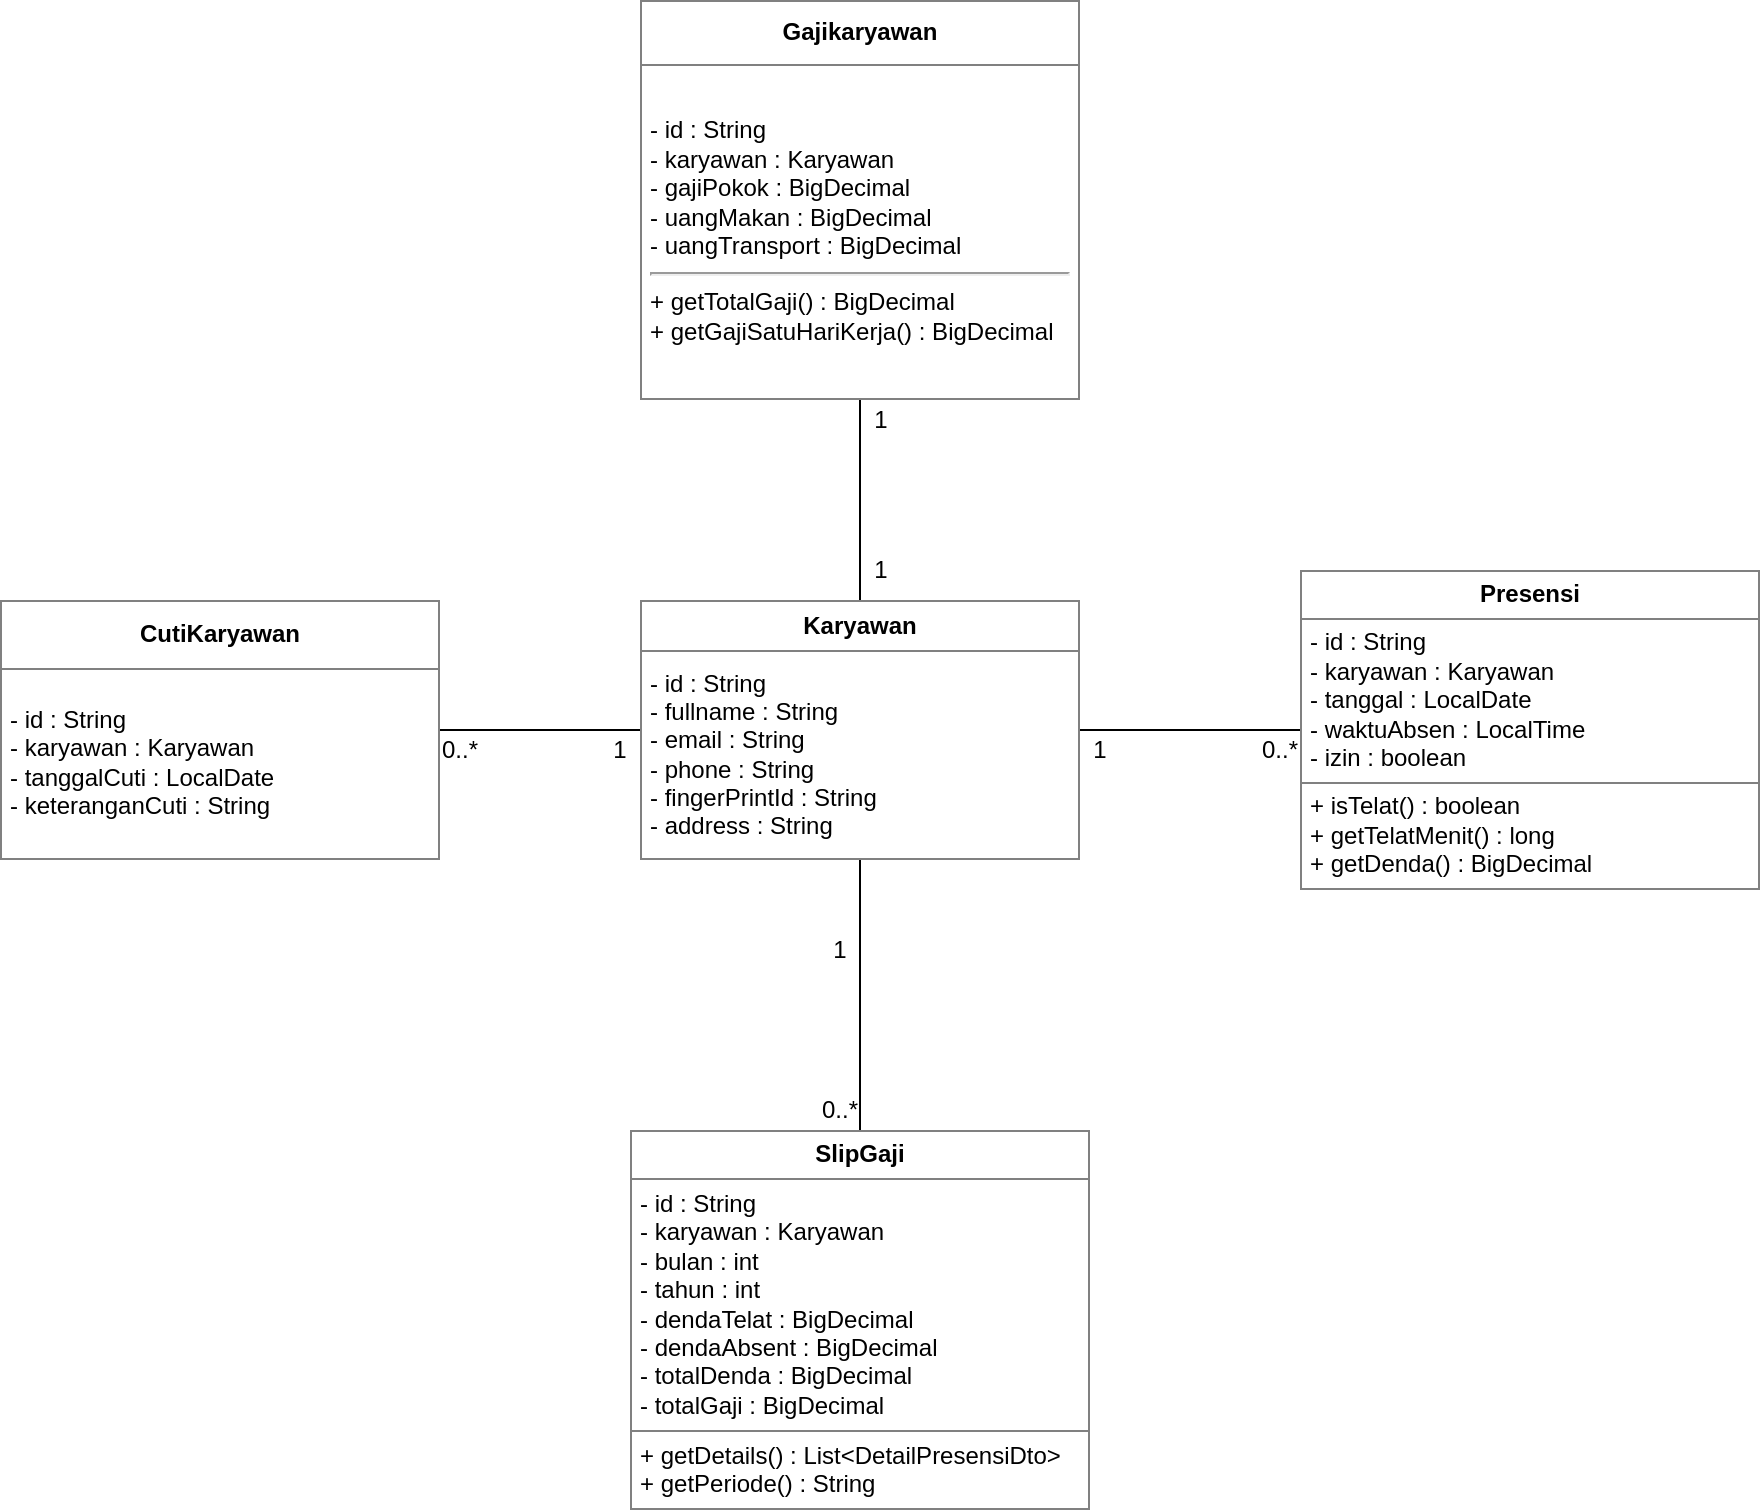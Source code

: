 <mxfile version="14.9.0" type="device" pages="3"><diagram id="QAWsP13IhWQClEw0qBiB" name="class_diagram"><mxGraphModel dx="2272" dy="705" grid="1" gridSize="10" guides="1" tooltips="1" connect="1" arrows="1" fold="1" page="1" pageScale="1" pageWidth="850" pageHeight="1100" math="0" shadow="0"><root><mxCell id="0"/><mxCell id="1" parent="0"/><mxCell id="l-ST4Ncp5NMauCcq0uBW-11" style="edgeStyle=orthogonalEdgeStyle;rounded=0;orthogonalLoop=1;jettySize=auto;html=1;entryX=0;entryY=0.5;entryDx=0;entryDy=0;endArrow=none;endFill=0;exitX=1;exitY=0.5;exitDx=0;exitDy=0;" parent="1" source="XOxVOPqOFWasMKe-NUpJ-4" target="l-ST4Ncp5NMauCcq0uBW-8" edge="1"><mxGeometry relative="1" as="geometry"><mxPoint x="280" y="420" as="sourcePoint"/></mxGeometry></mxCell><mxCell id="l-ST4Ncp5NMauCcq0uBW-12" style="edgeStyle=orthogonalEdgeStyle;rounded=0;orthogonalLoop=1;jettySize=auto;html=1;entryX=0.5;entryY=0;entryDx=0;entryDy=0;endArrow=none;endFill=0;exitX=0.5;exitY=1;exitDx=0;exitDy=0;" parent="1" source="XOxVOPqOFWasMKe-NUpJ-4" target="l-ST4Ncp5NMauCcq0uBW-10" edge="1"><mxGeometry relative="1" as="geometry"><mxPoint x="170" y="520" as="sourcePoint"/></mxGeometry></mxCell><mxCell id="l-ST4Ncp5NMauCcq0uBW-13" style="edgeStyle=orthogonalEdgeStyle;rounded=0;orthogonalLoop=1;jettySize=auto;html=1;entryX=1;entryY=0.5;entryDx=0;entryDy=0;endArrow=none;endFill=0;exitX=0;exitY=0.5;exitDx=0;exitDy=0;" parent="1" source="XOxVOPqOFWasMKe-NUpJ-4" target="l-ST4Ncp5NMauCcq0uBW-9" edge="1"><mxGeometry relative="1" as="geometry"><mxPoint x="60" y="420" as="sourcePoint"/></mxGeometry></mxCell><mxCell id="l-ST4Ncp5NMauCcq0uBW-8" value="&lt;table border=&quot;1&quot; width=&quot;100%&quot; cellpadding=&quot;4&quot; style=&quot;width: 100% ; height: 100% ; border-collapse: collapse&quot;&gt;&lt;tbody&gt;&lt;tr&gt;&lt;th align=&quot;center&quot;&gt;&lt;b&gt;Presensi&lt;/b&gt;&lt;/th&gt;&lt;/tr&gt;&lt;tr&gt;&lt;td&gt;- id : String&lt;br&gt;- karyawan : Karyawan&lt;br&gt;- tanggal : LocalDate&lt;br&gt;- waktuAbsen : LocalTime&lt;br&gt;- izin : boolean&lt;br&gt;&lt;/td&gt;&lt;/tr&gt;&lt;tr&gt;&lt;td&gt;+ isTelat() : boolean&lt;br&gt;+ getTelatMenit() : long&lt;br&gt;+ getDenda() : BigDecimal&lt;/td&gt;&lt;/tr&gt;&lt;/tbody&gt;&lt;/table&gt;" style="text;html=1;strokeColor=none;fillColor=none;overflow=fill;" parent="1" vertex="1"><mxGeometry x="390" y="340" width="230" height="160" as="geometry"/></mxCell><mxCell id="l-ST4Ncp5NMauCcq0uBW-9" value="&lt;table border=&quot;1&quot; width=&quot;100%&quot; cellpadding=&quot;4&quot; style=&quot;width: 100% ; height: 100% ; border-collapse: collapse&quot;&gt;&lt;tbody&gt;&lt;tr&gt;&lt;th align=&quot;center&quot;&gt;&lt;b&gt;CutiKaryawan&lt;/b&gt;&lt;/th&gt;&lt;/tr&gt;&lt;tr&gt;&lt;td&gt;- id : String&lt;br&gt;- karyawan : Karyawan&lt;br&gt;- tanggalCuti : LocalDate&lt;br&gt;- keteranganCuti : String&lt;/td&gt;&lt;/tr&gt;&lt;/tbody&gt;&lt;/table&gt;" style="text;html=1;strokeColor=none;fillColor=none;overflow=fill;" parent="1" vertex="1"><mxGeometry x="-260" y="355" width="220" height="130" as="geometry"/></mxCell><mxCell id="l-ST4Ncp5NMauCcq0uBW-10" value="&lt;table border=&quot;1&quot; width=&quot;100%&quot; cellpadding=&quot;4&quot; style=&quot;width: 100% ; height: 100% ; border-collapse: collapse&quot;&gt;&lt;tbody&gt;&lt;tr&gt;&lt;th align=&quot;center&quot;&gt;&lt;b&gt;SlipGaji&lt;/b&gt;&lt;/th&gt;&lt;/tr&gt;&lt;tr&gt;&lt;td&gt;- id : String&lt;br&gt;- karyawan : Karyawan&lt;br&gt;- bulan : int&lt;br&gt;- tahun : int&lt;br&gt;- dendaTelat : BigDecimal&lt;br&gt;- dendaAbsent : BigDecimal&lt;br&gt;- totalDenda : BigDecimal&lt;br&gt;- totalGaji : BigDecimal&lt;/td&gt;&lt;/tr&gt;&lt;tr&gt;&lt;td&gt;+ getDetails() : List&amp;lt;DetailPresensiDto&amp;gt;&lt;br&gt;+ getPeriode() : String&lt;/td&gt;&lt;/tr&gt;&lt;/tbody&gt;&lt;/table&gt;" style="text;html=1;strokeColor=none;fillColor=none;overflow=fill;" parent="1" vertex="1"><mxGeometry x="55" y="620" width="230" height="190" as="geometry"/></mxCell><mxCell id="l-ST4Ncp5NMauCcq0uBW-14" value="1" style="text;html=1;strokeColor=none;fillColor=none;align=center;verticalAlign=middle;whiteSpace=wrap;rounded=0;" parent="1" vertex="1"><mxGeometry x="30" y="420" width="40" height="20" as="geometry"/></mxCell><mxCell id="l-ST4Ncp5NMauCcq0uBW-15" value="0..*" style="text;html=1;strokeColor=none;fillColor=none;align=center;verticalAlign=middle;whiteSpace=wrap;rounded=0;" parent="1" vertex="1"><mxGeometry x="-50" y="420" width="40" height="20" as="geometry"/></mxCell><mxCell id="l-ST4Ncp5NMauCcq0uBW-16" value="1" style="text;html=1;strokeColor=none;fillColor=none;align=center;verticalAlign=middle;whiteSpace=wrap;rounded=0;" parent="1" vertex="1"><mxGeometry x="140" y="520" width="40" height="20" as="geometry"/></mxCell><mxCell id="l-ST4Ncp5NMauCcq0uBW-17" value="1" style="text;html=1;strokeColor=none;fillColor=none;align=center;verticalAlign=middle;whiteSpace=wrap;rounded=0;" parent="1" vertex="1"><mxGeometry x="270" y="420" width="40" height="20" as="geometry"/></mxCell><mxCell id="l-ST4Ncp5NMauCcq0uBW-18" value="0..*" style="text;html=1;strokeColor=none;fillColor=none;align=center;verticalAlign=middle;whiteSpace=wrap;rounded=0;" parent="1" vertex="1"><mxGeometry x="140" y="600" width="40" height="20" as="geometry"/></mxCell><mxCell id="l-ST4Ncp5NMauCcq0uBW-19" value="0..*" style="text;html=1;strokeColor=none;fillColor=none;align=center;verticalAlign=middle;whiteSpace=wrap;rounded=0;" parent="1" vertex="1"><mxGeometry x="360" y="420" width="40" height="20" as="geometry"/></mxCell><mxCell id="XOxVOPqOFWasMKe-NUpJ-3" value="" style="edgeStyle=none;rounded=0;jumpStyle=none;orthogonalLoop=1;jettySize=auto;html=1;endArrow=none;endFill=0;strokeWidth=1;" edge="1" parent="1" source="XOxVOPqOFWasMKe-NUpJ-1" target="XOxVOPqOFWasMKe-NUpJ-4"><mxGeometry relative="1" as="geometry"><mxPoint x="170" y="320" as="targetPoint"/></mxGeometry></mxCell><mxCell id="XOxVOPqOFWasMKe-NUpJ-1" value="&lt;table border=&quot;1&quot; width=&quot;100%&quot; cellpadding=&quot;4&quot; style=&quot;width: 100% ; height: 100% ; border-collapse: collapse&quot;&gt;&lt;tbody&gt;&lt;tr&gt;&lt;th align=&quot;center&quot;&gt;&lt;b&gt;Gajikaryawan&lt;/b&gt;&lt;/th&gt;&lt;/tr&gt;&lt;tr&gt;&lt;td&gt;- id : String&lt;br&gt;- karyawan : Karyawan&lt;br&gt;- gajiPokok : BigDecimal&lt;br&gt;- uangMakan : BigDecimal&lt;br&gt;- uangTransport : BigDecimal&lt;hr&gt;+ getTotalGaji() : BigDecimal&lt;br&gt;+ getGajiSatuHariKerja() : BigDecimal&lt;/td&gt;&lt;/tr&gt;&lt;/tbody&gt;&lt;/table&gt;" style="text;html=1;strokeColor=none;fillColor=none;overflow=fill;" vertex="1" parent="1"><mxGeometry x="60" y="55" width="220" height="200" as="geometry"/></mxCell><mxCell id="XOxVOPqOFWasMKe-NUpJ-4" value="&lt;table border=&quot;1&quot; width=&quot;100%&quot; cellpadding=&quot;4&quot; style=&quot;width: 100% ; height: 100% ; border-collapse: collapse&quot;&gt;&lt;tbody&gt;&lt;tr&gt;&lt;th align=&quot;center&quot;&gt;&lt;b&gt;Karyawan&lt;/b&gt;&lt;/th&gt;&lt;/tr&gt;&lt;tr&gt;&lt;td&gt;- id : String&lt;br&gt;- fullname : String&lt;br&gt;- email : String&lt;br&gt;- phone : String&lt;br&gt;- fingerPrintId : String&lt;br&gt;- address : String&lt;br&gt;&lt;/td&gt;&lt;/tr&gt;&lt;/tbody&gt;&lt;/table&gt;" style="text;html=1;strokeColor=none;fillColor=none;overflow=fill;" vertex="1" parent="1"><mxGeometry x="60" y="355" width="220" height="130" as="geometry"/></mxCell><mxCell id="XOxVOPqOFWasMKe-NUpJ-5" value="1" style="text;html=1;align=center;verticalAlign=middle;resizable=0;points=[];autosize=1;strokeColor=none;" vertex="1" parent="1"><mxGeometry x="170" y="330" width="20" height="20" as="geometry"/></mxCell><mxCell id="XOxVOPqOFWasMKe-NUpJ-6" value="1" style="text;html=1;align=center;verticalAlign=middle;resizable=0;points=[];autosize=1;strokeColor=none;" vertex="1" parent="1"><mxGeometry x="170" y="255" width="20" height="20" as="geometry"/></mxCell></root></mxGraphModel></diagram><diagram id="ZDgF47RCXzJlFNJB2c0B" name="sequence_diagram"><mxGraphModel dx="813" dy="435" grid="1" gridSize="10" guides="1" tooltips="1" connect="1" arrows="1" fold="1" page="1" pageScale="1" pageWidth="850" pageHeight="1100" math="0" shadow="0"><root><mxCell id="MUW8h8LVuC-0kIFkfhzP-0"/><mxCell id="MUW8h8LVuC-0kIFkfhzP-1" parent="MUW8h8LVuC-0kIFkfhzP-0"/><mxCell id="rkZHUyrRONWe15Z6FzAP-298" value="Manage Hari Libur" style="shape=umlFrame;whiteSpace=wrap;html=1;width=120;height=20;" parent="MUW8h8LVuC-0kIFkfhzP-1" vertex="1"><mxGeometry x="50" y="560" width="850" height="330" as="geometry"/></mxCell><mxCell id="zUua3edvg_Wr0qiZfkVr-0" value="SD Payroll App" style="shape=umlFrame;whiteSpace=wrap;html=1;width=140;height=30;resizable=1;movable=0;deletable=0;cloneable=0;rotatable=0;" parent="MUW8h8LVuC-0kIFkfhzP-1" vertex="1"><mxGeometry x="20" y="10" width="1070" height="2140" as="geometry"/></mxCell><mxCell id="zUua3edvg_Wr0qiZfkVr-10" style="rounded=0;orthogonalLoop=0;jettySize=auto;html=1;endArrow=none;endFill=0;jumpStyle=none;dashed=1;exitX=0.055;exitY=1;exitDx=0;exitDy=0;exitPerimeter=0;cloneable=0;deletable=0;movable=0;bendable=0;" parent="MUW8h8LVuC-0kIFkfhzP-1" source="zUua3edvg_Wr0qiZfkVr-0" edge="1"><mxGeometry relative="1" as="geometry"><mxPoint x="85" y="210" as="sourcePoint"/><mxPoint x="79" y="140" as="targetPoint"/></mxGeometry></mxCell><mxCell id="zUua3edvg_Wr0qiZfkVr-12" value="Manage Karyawan" style="shape=umlFrame;whiteSpace=wrap;html=1;width=120;height=20;" parent="MUW8h8LVuC-0kIFkfhzP-1" vertex="1"><mxGeometry x="50" y="210" width="850" height="300" as="geometry"/></mxCell><mxCell id="MUW8h8LVuC-0kIFkfhzP-2" value="" style="shape=umlActor;verticalLabelPosition=bottom;verticalAlign=top;html=1;outlineConnect=0;" parent="MUW8h8LVuC-0kIFkfhzP-1" vertex="1"><mxGeometry x="70" y="80" width="30" height="60" as="geometry"/></mxCell><mxCell id="zUua3edvg_Wr0qiZfkVr-18" style="rounded=0;jumpStyle=none;jumpSize=0;orthogonalLoop=0;jettySize=auto;html=1;dashed=1;endArrow=none;endFill=0;startSize=0;endSize=0;strokeWidth=1;entryX=0.256;entryY=1;entryDx=0;entryDy=0;entryPerimeter=0;bendable=0;movable=0;cloneable=0;deletable=0;" parent="MUW8h8LVuC-0kIFkfhzP-1" source="zUua3edvg_Wr0qiZfkVr-1" target="zUua3edvg_Wr0qiZfkVr-0" edge="1"><mxGeometry relative="1" as="geometry"><mxPoint x="295" y="1538" as="targetPoint"/></mxGeometry></mxCell><mxCell id="zUua3edvg_Wr0qiZfkVr-1" value=":WebBrowser" style="html=1;" parent="MUW8h8LVuC-0kIFkfhzP-1" vertex="1"><mxGeometry x="240" y="80" width="110" height="50" as="geometry"/></mxCell><mxCell id="zUua3edvg_Wr0qiZfkVr-20" style="edgeStyle=orthogonalEdgeStyle;rounded=0;jumpStyle=none;jumpSize=0;orthogonalLoop=0;jettySize=auto;html=1;entryX=0.414;entryY=1.003;entryDx=0;entryDy=0;entryPerimeter=0;dashed=1;endArrow=none;endFill=0;startSize=0;endSize=0;strokeColor=#000000;strokeWidth=1;bendable=0;cloneable=0;deletable=0;movable=0;" parent="MUW8h8LVuC-0kIFkfhzP-1" source="zUua3edvg_Wr0qiZfkVr-2" target="zUua3edvg_Wr0qiZfkVr-0" edge="1"><mxGeometry relative="1" as="geometry"><Array as="points"><mxPoint x="463" y="140"/><mxPoint x="463" y="140"/></Array></mxGeometry></mxCell><mxCell id="zUua3edvg_Wr0qiZfkVr-2" value=":Controller" style="html=1;" parent="MUW8h8LVuC-0kIFkfhzP-1" vertex="1"><mxGeometry x="410" y="80" width="110" height="50" as="geometry"/></mxCell><mxCell id="zUua3edvg_Wr0qiZfkVr-21" style="edgeStyle=orthogonalEdgeStyle;rounded=0;jumpStyle=none;jumpSize=0;orthogonalLoop=0;jettySize=auto;html=1;entryX=0.602;entryY=1.001;entryDx=0;entryDy=0;entryPerimeter=0;dashed=1;endArrow=none;endFill=0;startSize=0;endSize=0;strokeColor=#000000;strokeWidth=1;movable=0;cloneable=0;bendable=0;deletable=0;" parent="MUW8h8LVuC-0kIFkfhzP-1" source="zUua3edvg_Wr0qiZfkVr-3" target="zUua3edvg_Wr0qiZfkVr-0" edge="1"><mxGeometry relative="1" as="geometry"><Array as="points"><mxPoint x="665" y="150"/><mxPoint x="664" y="150"/></Array></mxGeometry></mxCell><mxCell id="zUua3edvg_Wr0qiZfkVr-3" value=":Service" style="html=1;" parent="MUW8h8LVuC-0kIFkfhzP-1" vertex="1"><mxGeometry x="610" y="80" width="110" height="50" as="geometry"/></mxCell><mxCell id="rkZHUyrRONWe15Z6FzAP-28" style="edgeStyle=none;rounded=0;jumpStyle=none;jumpSize=0;orthogonalLoop=0;jettySize=auto;html=1;entryX=0.778;entryY=1;entryDx=0;entryDy=0;entryPerimeter=0;startArrow=none;startFill=0;endArrow=none;endFill=0;startSize=0;endSize=4;strokeColor=#000000;strokeWidth=1;dashed=1;movable=0;cloneable=0;deletable=0;bendable=0;" parent="MUW8h8LVuC-0kIFkfhzP-1" source="zUua3edvg_Wr0qiZfkVr-4" target="zUua3edvg_Wr0qiZfkVr-0" edge="1"><mxGeometry relative="1" as="geometry"/></mxCell><mxCell id="zUua3edvg_Wr0qiZfkVr-4" value=":Data Access" style="html=1;" parent="MUW8h8LVuC-0kIFkfhzP-1" vertex="1"><mxGeometry x="800" y="80" width="110" height="50" as="geometry"/></mxCell><mxCell id="zUua3edvg_Wr0qiZfkVr-11" value="Admin" style="text;html=1;strokeColor=none;fillColor=none;align=center;verticalAlign=middle;whiteSpace=wrap;rounded=0;" parent="MUW8h8LVuC-0kIFkfhzP-1" vertex="1"><mxGeometry x="65" y="60" width="40" height="20" as="geometry"/></mxCell><mxCell id="zUua3edvg_Wr0qiZfkVr-24" value="data karyawan" style="html=1;verticalAlign=bottom;endArrow=block;startSize=4;endSize=4;strokeColor=#000000;strokeWidth=1;exitX=1.003;exitY=0.068;exitDx=0;exitDy=0;exitPerimeter=0;rounded=0;" parent="MUW8h8LVuC-0kIFkfhzP-1" edge="1"><mxGeometry x="-0.053" y="1" relative="1" as="geometry"><mxPoint x="90.03" y="261" as="sourcePoint"/><mxPoint x="285" y="262" as="targetPoint"/><mxPoint as="offset"/></mxGeometry></mxCell><mxCell id="zUua3edvg_Wr0qiZfkVr-34" value="" style="html=1;points=[];perimeter=orthogonalPerimeter;" parent="MUW8h8LVuC-0kIFkfhzP-1" vertex="1"><mxGeometry x="460" y="270" width="10" height="30" as="geometry"/></mxCell><mxCell id="zUua3edvg_Wr0qiZfkVr-35" value="showKaryawanList()" style="html=1;verticalAlign=bottom;startArrow=oval;endArrow=block;startSize=0;strokeColor=#000000;strokeWidth=1;exitX=0.976;exitY=0.874;exitDx=0;exitDy=0;exitPerimeter=0;" parent="MUW8h8LVuC-0kIFkfhzP-1" source="rkZHUyrRONWe15Z6FzAP-0" target="zUua3edvg_Wr0qiZfkVr-34" edge="1"><mxGeometry relative="1" as="geometry"><mxPoint x="300" y="276" as="sourcePoint"/></mxGeometry></mxCell><mxCell id="zUua3edvg_Wr0qiZfkVr-36" value="" style="html=1;points=[];perimeter=orthogonalPerimeter;" parent="MUW8h8LVuC-0kIFkfhzP-1" vertex="1"><mxGeometry x="660" y="290" width="10" height="30" as="geometry"/></mxCell><mxCell id="zUua3edvg_Wr0qiZfkVr-37" value="getPageKaryawan()" style="html=1;verticalAlign=bottom;startArrow=oval;endArrow=block;startSize=0;strokeColor=#000000;strokeWidth=1;exitX=1.072;exitY=0.713;exitDx=0;exitDy=0;exitPerimeter=0;" parent="MUW8h8LVuC-0kIFkfhzP-1" source="zUua3edvg_Wr0qiZfkVr-34" target="zUua3edvg_Wr0qiZfkVr-36" edge="1"><mxGeometry relative="1" as="geometry"><mxPoint x="500" y="264" as="sourcePoint"/></mxGeometry></mxCell><mxCell id="zUua3edvg_Wr0qiZfkVr-39" value="findAll()" style="html=1;verticalAlign=bottom;startArrow=oval;endArrow=block;startSize=0;strokeColor=#000000;strokeWidth=1;exitX=0.934;exitY=0.943;exitDx=0;exitDy=0;exitPerimeter=0;entryX=-0.066;entryY=0.065;entryDx=0;entryDy=0;entryPerimeter=0;" parent="MUW8h8LVuC-0kIFkfhzP-1" source="zUua3edvg_Wr0qiZfkVr-36" edge="1"><mxGeometry relative="1" as="geometry"><mxPoint x="672" y="330" as="sourcePoint"/><mxPoint x="849.34" y="320.4" as="targetPoint"/></mxGeometry></mxCell><mxCell id="zUua3edvg_Wr0qiZfkVr-42" value="" style="html=1;points=[];perimeter=orthogonalPerimeter;" parent="MUW8h8LVuC-0kIFkfhzP-1" vertex="1"><mxGeometry x="460" y="365" width="10" height="35" as="geometry"/></mxCell><mxCell id="zUua3edvg_Wr0qiZfkVr-43" value="processForm()" style="html=1;verticalAlign=bottom;startArrow=oval;endArrow=block;startSize=0;strokeColor=#000000;strokeWidth=1;exitX=1.007;exitY=0.073;exitDx=0;exitDy=0;exitPerimeter=0;" parent="MUW8h8LVuC-0kIFkfhzP-1" target="zUua3edvg_Wr0qiZfkVr-42" edge="1"><mxGeometry relative="1" as="geometry"><mxPoint x="300.14" y="375.11" as="sourcePoint"/></mxGeometry></mxCell><mxCell id="zUua3edvg_Wr0qiZfkVr-47" value="Page&amp;lt;Karyawan&amp;gt;" style="html=1;verticalAlign=bottom;endArrow=open;dashed=1;endSize=8;strokeColor=#000000;strokeWidth=1;exitX=0.141;exitY=0.981;exitDx=0;exitDy=0;exitPerimeter=0;" parent="MUW8h8LVuC-0kIFkfhzP-1" target="rkZHUyrRONWe15Z6FzAP-3" edge="1"><mxGeometry relative="1" as="geometry"><mxPoint x="300" y="467" as="targetPoint"/><mxPoint x="851.41" y="466.96" as="sourcePoint"/></mxGeometry></mxCell><mxCell id="zUua3edvg_Wr0qiZfkVr-53" style="rounded=0;jumpStyle=none;jumpSize=0;orthogonalLoop=1;jettySize=auto;html=1;dashed=1;endArrow=classic;endFill=1;startSize=0;endSize=4;strokeColor=#000000;strokeWidth=1;exitX=-0.169;exitY=1.009;exitDx=0;exitDy=0;exitPerimeter=0;" parent="MUW8h8LVuC-0kIFkfhzP-1" source="zUua3edvg_Wr0qiZfkVr-51" edge="1"><mxGeometry relative="1" as="geometry"><mxPoint x="305" y="417" as="targetPoint"/></mxGeometry></mxCell><mxCell id="zUua3edvg_Wr0qiZfkVr-54" value="errorMessage" style="edgeLabel;html=1;align=center;verticalAlign=middle;resizable=0;points=[];" parent="zUua3edvg_Wr0qiZfkVr-53" vertex="1" connectable="0"><mxGeometry x="-0.206" relative="1" as="geometry"><mxPoint x="43" y="-10" as="offset"/></mxGeometry></mxCell><mxCell id="zUua3edvg_Wr0qiZfkVr-51" value="" style="html=1;points=[];perimeter=orthogonalPerimeter;" parent="MUW8h8LVuC-0kIFkfhzP-1" vertex="1"><mxGeometry x="660" y="380" width="10" height="40" as="geometry"/></mxCell><mxCell id="zUua3edvg_Wr0qiZfkVr-52" value="validate()" style="html=1;verticalAlign=bottom;startArrow=oval;endArrow=block;startSize=0;strokeColor=#000000;strokeWidth=1;exitX=1.007;exitY=0.073;exitDx=0;exitDy=0;exitPerimeter=0;" parent="MUW8h8LVuC-0kIFkfhzP-1" target="zUua3edvg_Wr0qiZfkVr-51" edge="1"><mxGeometry relative="1" as="geometry"><mxPoint x="470.07" y="390.11" as="sourcePoint"/></mxGeometry></mxCell><mxCell id="rkZHUyrRONWe15Z6FzAP-0" value="" style="html=1;points=[];perimeter=orthogonalPerimeter;" parent="MUW8h8LVuC-0kIFkfhzP-1" vertex="1"><mxGeometry x="285" y="250" width="20" height="30" as="geometry"/></mxCell><mxCell id="rkZHUyrRONWe15Z6FzAP-1" value="buat atau edit karyawan" style="html=1;verticalAlign=bottom;endArrow=block;startSize=4;endSize=4;strokeColor=#000000;strokeWidth=1;exitX=1.003;exitY=0.068;exitDx=0;exitDy=0;exitPerimeter=0;rounded=0;" parent="MUW8h8LVuC-0kIFkfhzP-1" edge="1"><mxGeometry x="-0.053" y="1" relative="1" as="geometry"><mxPoint x="90.03" y="371" as="sourcePoint"/><mxPoint x="285" y="372.0" as="targetPoint"/><mxPoint as="offset"/></mxGeometry></mxCell><mxCell id="rkZHUyrRONWe15Z6FzAP-2" value="" style="html=1;points=[];perimeter=orthogonalPerimeter;" parent="MUW8h8LVuC-0kIFkfhzP-1" vertex="1"><mxGeometry x="285" y="360" width="20" height="70" as="geometry"/></mxCell><mxCell id="rkZHUyrRONWe15Z6FzAP-3" value="" style="html=1;points=[];perimeter=orthogonalPerimeter;" parent="MUW8h8LVuC-0kIFkfhzP-1" vertex="1"><mxGeometry x="285" y="440" width="20" height="30" as="geometry"/></mxCell><mxCell id="rkZHUyrRONWe15Z6FzAP-6" value="save()" style="html=1;verticalAlign=bottom;startArrow=oval;endArrow=block;startSize=0;strokeColor=#000000;strokeWidth=1;exitX=1.21;exitY=0.56;exitDx=0;exitDy=0;exitPerimeter=0;entryX=-0.066;entryY=0.573;entryDx=0;entryDy=0;entryPerimeter=0;" parent="MUW8h8LVuC-0kIFkfhzP-1" source="zUua3edvg_Wr0qiZfkVr-51" edge="1"><mxGeometry relative="1" as="geometry"><mxPoint x="680.0" y="410.0" as="sourcePoint"/><mxPoint x="849.34" y="401.68" as="targetPoint"/></mxGeometry></mxCell><mxCell id="rkZHUyrRONWe15Z6FzAP-26" value="" style="html=1;points=[];perimeter=orthogonalPerimeter;" parent="MUW8h8LVuC-0kIFkfhzP-1" vertex="1"><mxGeometry x="70" y="240" width="20" height="260" as="geometry"/></mxCell><mxCell id="rkZHUyrRONWe15Z6FzAP-27" value="" style="html=1;points=[];perimeter=orthogonalPerimeter;" parent="MUW8h8LVuC-0kIFkfhzP-1" vertex="1"><mxGeometry x="850" y="310" width="10" height="30" as="geometry"/></mxCell><mxCell id="rkZHUyrRONWe15Z6FzAP-30" value="" style="html=1;points=[];perimeter=orthogonalPerimeter;" parent="MUW8h8LVuC-0kIFkfhzP-1" vertex="1"><mxGeometry x="850" y="390" width="10" height="30" as="geometry"/></mxCell><mxCell id="rkZHUyrRONWe15Z6FzAP-32" value="" style="html=1;points=[];perimeter=orthogonalPerimeter;" parent="MUW8h8LVuC-0kIFkfhzP-1" vertex="1"><mxGeometry x="850" y="450" width="10" height="30" as="geometry"/></mxCell><mxCell id="rkZHUyrRONWe15Z6FzAP-77" value="data hari libur" style="html=1;verticalAlign=bottom;endArrow=block;startSize=4;endSize=4;strokeColor=#000000;strokeWidth=1;exitX=1.003;exitY=0.068;exitDx=0;exitDy=0;exitPerimeter=0;rounded=0;" parent="MUW8h8LVuC-0kIFkfhzP-1" edge="1"><mxGeometry x="-0.053" y="1" relative="1" as="geometry"><mxPoint x="90.03" y="611" as="sourcePoint"/><mxPoint x="285" y="612" as="targetPoint"/><mxPoint as="offset"/></mxGeometry></mxCell><mxCell id="rkZHUyrRONWe15Z6FzAP-78" value="" style="html=1;points=[];perimeter=orthogonalPerimeter;" parent="MUW8h8LVuC-0kIFkfhzP-1" vertex="1"><mxGeometry x="460" y="620" width="10" height="30" as="geometry"/></mxCell><mxCell id="rkZHUyrRONWe15Z6FzAP-79" value="showHariLibur()" style="html=1;verticalAlign=bottom;startArrow=oval;endArrow=block;startSize=0;strokeColor=#000000;strokeWidth=1;exitX=0.976;exitY=0.874;exitDx=0;exitDy=0;exitPerimeter=0;" parent="MUW8h8LVuC-0kIFkfhzP-1" source="rkZHUyrRONWe15Z6FzAP-90" target="rkZHUyrRONWe15Z6FzAP-78" edge="1"><mxGeometry relative="1" as="geometry"><mxPoint x="300" y="626" as="sourcePoint"/></mxGeometry></mxCell><mxCell id="rkZHUyrRONWe15Z6FzAP-80" value="" style="html=1;points=[];perimeter=orthogonalPerimeter;" parent="MUW8h8LVuC-0kIFkfhzP-1" vertex="1"><mxGeometry x="660" y="640" width="10" height="30" as="geometry"/></mxCell><mxCell id="rkZHUyrRONWe15Z6FzAP-81" value="getListHariLibur()" style="html=1;verticalAlign=bottom;startArrow=oval;endArrow=block;startSize=0;strokeColor=#000000;strokeWidth=1;exitX=1.072;exitY=0.713;exitDx=0;exitDy=0;exitPerimeter=0;" parent="MUW8h8LVuC-0kIFkfhzP-1" source="rkZHUyrRONWe15Z6FzAP-78" target="rkZHUyrRONWe15Z6FzAP-80" edge="1"><mxGeometry relative="1" as="geometry"><mxPoint x="500" y="614" as="sourcePoint"/></mxGeometry></mxCell><mxCell id="rkZHUyrRONWe15Z6FzAP-82" value="findAll()" style="html=1;verticalAlign=bottom;startArrow=oval;endArrow=block;startSize=0;strokeColor=#000000;strokeWidth=1;exitX=0.917;exitY=0.856;exitDx=0;exitDy=0;exitPerimeter=0;entryX=0.003;entryY=0.241;entryDx=0;entryDy=0;entryPerimeter=0;" parent="MUW8h8LVuC-0kIFkfhzP-1" source="rkZHUyrRONWe15Z6FzAP-80" target="rkZHUyrRONWe15Z6FzAP-96" edge="1"><mxGeometry relative="1" as="geometry"><mxPoint x="672" y="680" as="sourcePoint"/><mxPoint x="849.34" y="670.4" as="targetPoint"/></mxGeometry></mxCell><mxCell id="rkZHUyrRONWe15Z6FzAP-83" value="" style="html=1;points=[];perimeter=orthogonalPerimeter;" parent="MUW8h8LVuC-0kIFkfhzP-1" vertex="1"><mxGeometry x="459.97" y="705" width="10" height="35" as="geometry"/></mxCell><mxCell id="rkZHUyrRONWe15Z6FzAP-84" value="processForm()" style="html=1;verticalAlign=bottom;startArrow=oval;endArrow=block;startSize=0;strokeColor=#000000;strokeWidth=1;exitX=1.007;exitY=0.073;exitDx=0;exitDy=0;exitPerimeter=0;" parent="MUW8h8LVuC-0kIFkfhzP-1" target="rkZHUyrRONWe15Z6FzAP-83" edge="1"><mxGeometry relative="1" as="geometry"><mxPoint x="300.11" y="715.11" as="sourcePoint"/></mxGeometry></mxCell><mxCell id="rkZHUyrRONWe15Z6FzAP-85" value="List&amp;lt;HariLibur&amp;gt;" style="html=1;verticalAlign=bottom;endArrow=open;dashed=1;endSize=8;strokeColor=#000000;strokeWidth=1;exitX=0.141;exitY=0.981;exitDx=0;exitDy=0;exitPerimeter=0;" parent="MUW8h8LVuC-0kIFkfhzP-1" edge="1"><mxGeometry relative="1" as="geometry"><mxPoint x="304.97" y="856.96" as="targetPoint"/><mxPoint x="851.38" y="856.96" as="sourcePoint"/></mxGeometry></mxCell><mxCell id="rkZHUyrRONWe15Z6FzAP-86" style="rounded=0;jumpStyle=none;jumpSize=0;orthogonalLoop=1;jettySize=auto;html=1;dashed=1;endArrow=classic;endFill=1;startSize=0;endSize=4;strokeColor=#000000;strokeWidth=1;exitX=-0.169;exitY=1.009;exitDx=0;exitDy=0;exitPerimeter=0;" parent="MUW8h8LVuC-0kIFkfhzP-1" source="rkZHUyrRONWe15Z6FzAP-88" edge="1"><mxGeometry relative="1" as="geometry"><mxPoint x="304.97" y="757" as="targetPoint"/></mxGeometry></mxCell><mxCell id="rkZHUyrRONWe15Z6FzAP-87" value="errorMessage" style="edgeLabel;html=1;align=center;verticalAlign=middle;resizable=0;points=[];" parent="rkZHUyrRONWe15Z6FzAP-86" vertex="1" connectable="0"><mxGeometry x="-0.206" relative="1" as="geometry"><mxPoint x="43" y="-10" as="offset"/></mxGeometry></mxCell><mxCell id="rkZHUyrRONWe15Z6FzAP-88" value="" style="html=1;points=[];perimeter=orthogonalPerimeter;" parent="MUW8h8LVuC-0kIFkfhzP-1" vertex="1"><mxGeometry x="659.97" y="720" width="10" height="40" as="geometry"/></mxCell><mxCell id="rkZHUyrRONWe15Z6FzAP-89" value="validate()" style="html=1;verticalAlign=bottom;startArrow=oval;endArrow=block;startSize=0;strokeColor=#000000;strokeWidth=1;exitX=1.007;exitY=0.073;exitDx=0;exitDy=0;exitPerimeter=0;" parent="MUW8h8LVuC-0kIFkfhzP-1" target="rkZHUyrRONWe15Z6FzAP-88" edge="1"><mxGeometry relative="1" as="geometry"><mxPoint x="470.04" y="730.11" as="sourcePoint"/></mxGeometry></mxCell><mxCell id="rkZHUyrRONWe15Z6FzAP-90" value="" style="html=1;points=[];perimeter=orthogonalPerimeter;" parent="MUW8h8LVuC-0kIFkfhzP-1" vertex="1"><mxGeometry x="285" y="600" width="20" height="30" as="geometry"/></mxCell><mxCell id="rkZHUyrRONWe15Z6FzAP-91" value="buat&amp;nbsp; atau edit hari libur" style="html=1;verticalAlign=bottom;endArrow=block;startSize=4;endSize=4;strokeColor=#000000;strokeWidth=1;exitX=1.003;exitY=0.068;exitDx=0;exitDy=0;exitPerimeter=0;rounded=0;" parent="MUW8h8LVuC-0kIFkfhzP-1" edge="1"><mxGeometry x="-0.053" y="1" relative="1" as="geometry"><mxPoint x="90.0" y="711" as="sourcePoint"/><mxPoint x="284.97" y="712" as="targetPoint"/><mxPoint as="offset"/></mxGeometry></mxCell><mxCell id="rkZHUyrRONWe15Z6FzAP-92" value="" style="html=1;points=[];perimeter=orthogonalPerimeter;" parent="MUW8h8LVuC-0kIFkfhzP-1" vertex="1"><mxGeometry x="284.97" y="700" width="20" height="60" as="geometry"/></mxCell><mxCell id="rkZHUyrRONWe15Z6FzAP-93" value="" style="html=1;points=[];perimeter=orthogonalPerimeter;" parent="MUW8h8LVuC-0kIFkfhzP-1" vertex="1"><mxGeometry x="285" y="850" width="20" height="10" as="geometry"/></mxCell><mxCell id="rkZHUyrRONWe15Z6FzAP-94" value="save()" style="html=1;verticalAlign=bottom;startArrow=oval;endArrow=block;startSize=0;strokeColor=#000000;strokeWidth=1;exitX=1.003;exitY=0.6;exitDx=0;exitDy=0;exitPerimeter=0;entryX=-0.066;entryY=0.573;entryDx=0;entryDy=0;entryPerimeter=0;" parent="MUW8h8LVuC-0kIFkfhzP-1" source="rkZHUyrRONWe15Z6FzAP-88" edge="1"><mxGeometry relative="1" as="geometry"><mxPoint x="679.97" y="750" as="sourcePoint"/><mxPoint x="849.31" y="741.68" as="targetPoint"/></mxGeometry></mxCell><mxCell id="rkZHUyrRONWe15Z6FzAP-95" value="" style="html=1;points=[];perimeter=orthogonalPerimeter;" parent="MUW8h8LVuC-0kIFkfhzP-1" vertex="1"><mxGeometry x="70" y="590" width="20" height="290" as="geometry"/></mxCell><mxCell id="rkZHUyrRONWe15Z6FzAP-96" value="" style="html=1;points=[];perimeter=orthogonalPerimeter;" parent="MUW8h8LVuC-0kIFkfhzP-1" vertex="1"><mxGeometry x="850" y="660" width="10" height="30" as="geometry"/></mxCell><mxCell id="rkZHUyrRONWe15Z6FzAP-97" value="" style="html=1;points=[];perimeter=orthogonalPerimeter;" parent="MUW8h8LVuC-0kIFkfhzP-1" vertex="1"><mxGeometry x="849.97" y="730" width="10" height="30" as="geometry"/></mxCell><mxCell id="rkZHUyrRONWe15Z6FzAP-98" value="" style="html=1;points=[];perimeter=orthogonalPerimeter;" parent="MUW8h8LVuC-0kIFkfhzP-1" vertex="1"><mxGeometry x="849.97" y="840" width="10" height="30" as="geometry"/></mxCell><mxCell id="rkZHUyrRONWe15Z6FzAP-166" value="" style="html=1;points=[];perimeter=orthogonalPerimeter;" parent="MUW8h8LVuC-0kIFkfhzP-1" vertex="1"><mxGeometry x="284.97" y="780" width="20" height="10" as="geometry"/></mxCell><mxCell id="rkZHUyrRONWe15Z6FzAP-168" value="" style="html=1;points=[];perimeter=orthogonalPerimeter;" parent="MUW8h8LVuC-0kIFkfhzP-1" vertex="1"><mxGeometry x="459.97" y="780" width="10" height="35" as="geometry"/></mxCell><mxCell id="rkZHUyrRONWe15Z6FzAP-169" value="delete()" style="html=1;verticalAlign=bottom;startArrow=oval;endArrow=block;startSize=0;strokeColor=#000000;strokeWidth=1;exitX=1.007;exitY=0.073;exitDx=0;exitDy=0;exitPerimeter=0;" parent="MUW8h8LVuC-0kIFkfhzP-1" target="rkZHUyrRONWe15Z6FzAP-168" edge="1"><mxGeometry relative="1" as="geometry"><mxPoint x="300.11" y="790.11" as="sourcePoint"/></mxGeometry></mxCell><mxCell id="rkZHUyrRONWe15Z6FzAP-170" value="" style="html=1;points=[];perimeter=orthogonalPerimeter;" parent="MUW8h8LVuC-0kIFkfhzP-1" vertex="1"><mxGeometry x="659.97" y="795" width="10" height="25" as="geometry"/></mxCell><mxCell id="rkZHUyrRONWe15Z6FzAP-171" value="deleteById()" style="html=1;verticalAlign=bottom;startArrow=oval;endArrow=block;startSize=0;strokeColor=#000000;strokeWidth=1;exitX=1.007;exitY=0.073;exitDx=0;exitDy=0;exitPerimeter=0;" parent="MUW8h8LVuC-0kIFkfhzP-1" target="rkZHUyrRONWe15Z6FzAP-170" edge="1"><mxGeometry relative="1" as="geometry"><mxPoint x="470.04" y="805.11" as="sourcePoint"/></mxGeometry></mxCell><mxCell id="rkZHUyrRONWe15Z6FzAP-172" value="delete()" style="html=1;verticalAlign=bottom;startArrow=oval;endArrow=block;startSize=0;strokeColor=#000000;strokeWidth=1;exitX=1.003;exitY=0.972;exitDx=0;exitDy=0;exitPerimeter=0;entryX=0.141;entryY=0.545;entryDx=0;entryDy=0;entryPerimeter=0;" parent="MUW8h8LVuC-0kIFkfhzP-1" source="rkZHUyrRONWe15Z6FzAP-170" target="rkZHUyrRONWe15Z6FzAP-173" edge="1"><mxGeometry relative="1" as="geometry"><mxPoint x="679.97" y="825" as="sourcePoint"/><mxPoint x="849.31" y="816.68" as="targetPoint"/></mxGeometry></mxCell><mxCell id="rkZHUyrRONWe15Z6FzAP-173" value="" style="html=1;points=[];perimeter=orthogonalPerimeter;" parent="MUW8h8LVuC-0kIFkfhzP-1" vertex="1"><mxGeometry x="849.97" y="805" width="10" height="25" as="geometry"/></mxCell><mxCell id="rkZHUyrRONWe15Z6FzAP-174" value="data cuti karyawan" style="html=1;verticalAlign=bottom;endArrow=block;startSize=4;endSize=4;strokeColor=#000000;strokeWidth=1;exitX=1.003;exitY=0.068;exitDx=0;exitDy=0;exitPerimeter=0;rounded=0;" parent="MUW8h8LVuC-0kIFkfhzP-1" edge="1"><mxGeometry x="-0.053" y="1" relative="1" as="geometry"><mxPoint x="90.03" y="991" as="sourcePoint"/><mxPoint x="285" y="992" as="targetPoint"/><mxPoint as="offset"/></mxGeometry></mxCell><mxCell id="rkZHUyrRONWe15Z6FzAP-175" value="" style="html=1;points=[];perimeter=orthogonalPerimeter;" parent="MUW8h8LVuC-0kIFkfhzP-1" vertex="1"><mxGeometry x="460" y="1000" width="10" height="30" as="geometry"/></mxCell><mxCell id="rkZHUyrRONWe15Z6FzAP-176" value="showCutiKaryawan()" style="html=1;verticalAlign=bottom;startArrow=oval;endArrow=block;startSize=0;strokeColor=#000000;strokeWidth=1;exitX=0.976;exitY=0.874;exitDx=0;exitDy=0;exitPerimeter=0;" parent="MUW8h8LVuC-0kIFkfhzP-1" source="rkZHUyrRONWe15Z6FzAP-187" target="rkZHUyrRONWe15Z6FzAP-175" edge="1"><mxGeometry relative="1" as="geometry"><mxPoint x="300" y="1006" as="sourcePoint"/></mxGeometry></mxCell><mxCell id="rkZHUyrRONWe15Z6FzAP-177" value="" style="html=1;points=[];perimeter=orthogonalPerimeter;" parent="MUW8h8LVuC-0kIFkfhzP-1" vertex="1"><mxGeometry x="660" y="1020" width="10" height="30" as="geometry"/></mxCell><mxCell id="rkZHUyrRONWe15Z6FzAP-178" value="getListCutiKaryawan()" style="html=1;verticalAlign=bottom;startArrow=oval;endArrow=block;startSize=0;strokeColor=#000000;strokeWidth=1;exitX=1.072;exitY=0.713;exitDx=0;exitDy=0;exitPerimeter=0;" parent="MUW8h8LVuC-0kIFkfhzP-1" source="rkZHUyrRONWe15Z6FzAP-175" target="rkZHUyrRONWe15Z6FzAP-177" edge="1"><mxGeometry relative="1" as="geometry"><mxPoint x="500" y="994" as="sourcePoint"/></mxGeometry></mxCell><mxCell id="rkZHUyrRONWe15Z6FzAP-179" value="findAll()" style="html=1;verticalAlign=bottom;startArrow=oval;endArrow=block;startSize=0;strokeColor=#000000;strokeWidth=1;exitX=0.934;exitY=0.943;exitDx=0;exitDy=0;exitPerimeter=0;entryX=0.003;entryY=0.241;entryDx=0;entryDy=0;entryPerimeter=0;" parent="MUW8h8LVuC-0kIFkfhzP-1" source="rkZHUyrRONWe15Z6FzAP-177" target="rkZHUyrRONWe15Z6FzAP-193" edge="1"><mxGeometry relative="1" as="geometry"><mxPoint x="672" y="1060" as="sourcePoint"/><mxPoint x="849.34" y="1050.4" as="targetPoint"/></mxGeometry></mxCell><mxCell id="rkZHUyrRONWe15Z6FzAP-180" value="" style="html=1;points=[];perimeter=orthogonalPerimeter;" parent="MUW8h8LVuC-0kIFkfhzP-1" vertex="1"><mxGeometry x="459.97" y="1070" width="10" height="35" as="geometry"/></mxCell><mxCell id="rkZHUyrRONWe15Z6FzAP-181" value="processForm()" style="html=1;verticalAlign=bottom;startArrow=oval;endArrow=block;startSize=0;strokeColor=#000000;strokeWidth=1;exitX=1.007;exitY=0.073;exitDx=0;exitDy=0;exitPerimeter=0;" parent="MUW8h8LVuC-0kIFkfhzP-1" edge="1"><mxGeometry relative="1" as="geometry"><mxPoint x="300.11" y="1075.11" as="sourcePoint"/><mxPoint x="459.97" y="1075.11" as="targetPoint"/></mxGeometry></mxCell><mxCell id="rkZHUyrRONWe15Z6FzAP-182" value="List&amp;lt;CutiKaryawan&amp;gt;" style="html=1;verticalAlign=bottom;endArrow=open;dashed=1;endSize=8;strokeColor=#000000;strokeWidth=1;exitX=0.141;exitY=0.981;exitDx=0;exitDy=0;exitPerimeter=0;" parent="MUW8h8LVuC-0kIFkfhzP-1" target="rkZHUyrRONWe15Z6FzAP-190" edge="1"><mxGeometry relative="1" as="geometry"><mxPoint x="300" y="1247" as="targetPoint"/><mxPoint x="851.41" y="1246.96" as="sourcePoint"/></mxGeometry></mxCell><mxCell id="rkZHUyrRONWe15Z6FzAP-183" style="rounded=0;jumpStyle=none;jumpSize=0;orthogonalLoop=1;jettySize=auto;html=1;dashed=1;endArrow=classic;endFill=1;startSize=0;endSize=4;strokeColor=#000000;strokeWidth=1;exitX=-0.169;exitY=1.009;exitDx=0;exitDy=0;exitPerimeter=0;" parent="MUW8h8LVuC-0kIFkfhzP-1" source="rkZHUyrRONWe15Z6FzAP-185" edge="1"><mxGeometry relative="1" as="geometry"><mxPoint x="304.97" y="1117" as="targetPoint"/></mxGeometry></mxCell><mxCell id="rkZHUyrRONWe15Z6FzAP-184" value="errorMessage" style="edgeLabel;html=1;align=center;verticalAlign=middle;resizable=0;points=[];" parent="rkZHUyrRONWe15Z6FzAP-183" vertex="1" connectable="0"><mxGeometry x="-0.206" relative="1" as="geometry"><mxPoint x="43" y="-10" as="offset"/></mxGeometry></mxCell><mxCell id="rkZHUyrRONWe15Z6FzAP-185" value="" style="html=1;points=[];perimeter=orthogonalPerimeter;" parent="MUW8h8LVuC-0kIFkfhzP-1" vertex="1"><mxGeometry x="659.97" y="1080" width="10" height="40" as="geometry"/></mxCell><mxCell id="rkZHUyrRONWe15Z6FzAP-186" value="validate()" style="html=1;verticalAlign=bottom;startArrow=oval;endArrow=block;startSize=0;strokeColor=#000000;strokeWidth=1;exitX=1.007;exitY=0.073;exitDx=0;exitDy=0;exitPerimeter=0;" parent="MUW8h8LVuC-0kIFkfhzP-1" target="rkZHUyrRONWe15Z6FzAP-185" edge="1"><mxGeometry relative="1" as="geometry"><mxPoint x="470.04" y="1090.11" as="sourcePoint"/></mxGeometry></mxCell><mxCell id="rkZHUyrRONWe15Z6FzAP-187" value="" style="html=1;points=[];perimeter=orthogonalPerimeter;" parent="MUW8h8LVuC-0kIFkfhzP-1" vertex="1"><mxGeometry x="285" y="980" width="20" height="30" as="geometry"/></mxCell><mxCell id="rkZHUyrRONWe15Z6FzAP-188" value="buat&amp;nbsp; atau edit cuti karyawan" style="html=1;verticalAlign=bottom;endArrow=block;startSize=4;endSize=4;strokeColor=#000000;strokeWidth=1;exitX=1.003;exitY=0.068;exitDx=0;exitDy=0;exitPerimeter=0;rounded=0;" parent="MUW8h8LVuC-0kIFkfhzP-1" edge="1"><mxGeometry x="-0.053" y="1" relative="1" as="geometry"><mxPoint x="90.0" y="1071" as="sourcePoint"/><mxPoint x="284.97" y="1072" as="targetPoint"/><mxPoint as="offset"/></mxGeometry></mxCell><mxCell id="rkZHUyrRONWe15Z6FzAP-189" value="" style="html=1;points=[];perimeter=orthogonalPerimeter;" parent="MUW8h8LVuC-0kIFkfhzP-1" vertex="1"><mxGeometry x="284.97" y="1060" width="20" height="60" as="geometry"/></mxCell><mxCell id="rkZHUyrRONWe15Z6FzAP-190" value="" style="html=1;points=[];perimeter=orthogonalPerimeter;" parent="MUW8h8LVuC-0kIFkfhzP-1" vertex="1"><mxGeometry x="285" y="1240" width="20" height="10" as="geometry"/></mxCell><mxCell id="rkZHUyrRONWe15Z6FzAP-191" value="save()" style="html=1;verticalAlign=bottom;startArrow=oval;endArrow=block;startSize=0;strokeColor=#000000;strokeWidth=1;entryX=-0.066;entryY=0.573;entryDx=0;entryDy=0;entryPerimeter=0;exitX=0.917;exitY=0.579;exitDx=0;exitDy=0;exitPerimeter=0;" parent="MUW8h8LVuC-0kIFkfhzP-1" source="rkZHUyrRONWe15Z6FzAP-185" edge="1"><mxGeometry relative="1" as="geometry"><mxPoint x="671.97" y="1102" as="sourcePoint"/><mxPoint x="849.31" y="1101.68" as="targetPoint"/></mxGeometry></mxCell><mxCell id="rkZHUyrRONWe15Z6FzAP-192" value="" style="html=1;points=[];perimeter=orthogonalPerimeter;" parent="MUW8h8LVuC-0kIFkfhzP-1" vertex="1"><mxGeometry x="70" y="970" width="20" height="290" as="geometry"/></mxCell><mxCell id="rkZHUyrRONWe15Z6FzAP-193" value="" style="html=1;points=[];perimeter=orthogonalPerimeter;" parent="MUW8h8LVuC-0kIFkfhzP-1" vertex="1"><mxGeometry x="850" y="1040" width="10" height="30" as="geometry"/></mxCell><mxCell id="rkZHUyrRONWe15Z6FzAP-194" value="" style="html=1;points=[];perimeter=orthogonalPerimeter;" parent="MUW8h8LVuC-0kIFkfhzP-1" vertex="1"><mxGeometry x="849.97" y="1090" width="10" height="30" as="geometry"/></mxCell><mxCell id="rkZHUyrRONWe15Z6FzAP-195" value="" style="html=1;points=[];perimeter=orthogonalPerimeter;" parent="MUW8h8LVuC-0kIFkfhzP-1" vertex="1"><mxGeometry x="850" y="1230" width="10" height="30" as="geometry"/></mxCell><mxCell id="rkZHUyrRONWe15Z6FzAP-196" value="delete" style="html=1;verticalAlign=bottom;endArrow=block;startSize=4;endSize=4;strokeColor=#000000;strokeWidth=1;exitX=1.002;exitY=0.709;exitDx=0;exitDy=0;exitPerimeter=0;rounded=0;entryX=0.045;entryY=0.552;entryDx=0;entryDy=0;entryPerimeter=0;" parent="MUW8h8LVuC-0kIFkfhzP-1" source="rkZHUyrRONWe15Z6FzAP-192" edge="1"><mxGeometry x="-0.053" y="1" relative="1" as="geometry"><mxPoint x="85.0" y="1174.5" as="sourcePoint"/><mxPoint x="285.9" y="1175.52" as="targetPoint"/><mxPoint as="offset"/></mxGeometry></mxCell><mxCell id="rkZHUyrRONWe15Z6FzAP-197" value="" style="html=1;points=[];perimeter=orthogonalPerimeter;" parent="MUW8h8LVuC-0kIFkfhzP-1" vertex="1"><mxGeometry x="460" y="1170" width="10" height="35" as="geometry"/></mxCell><mxCell id="rkZHUyrRONWe15Z6FzAP-198" value="delete()" style="html=1;verticalAlign=bottom;startArrow=oval;endArrow=block;startSize=0;strokeColor=#000000;strokeWidth=1;exitX=1.007;exitY=0.073;exitDx=0;exitDy=0;exitPerimeter=0;" parent="MUW8h8LVuC-0kIFkfhzP-1" target="rkZHUyrRONWe15Z6FzAP-197" edge="1"><mxGeometry relative="1" as="geometry"><mxPoint x="300.14" y="1180.11" as="sourcePoint"/></mxGeometry></mxCell><mxCell id="rkZHUyrRONWe15Z6FzAP-199" value="deleteById()" style="html=1;verticalAlign=bottom;startArrow=oval;endArrow=block;startSize=0;strokeColor=#000000;strokeWidth=1;exitX=1.007;exitY=0.073;exitDx=0;exitDy=0;exitPerimeter=0;" parent="MUW8h8LVuC-0kIFkfhzP-1" edge="1"><mxGeometry relative="1" as="geometry"><mxPoint x="470.07" y="1195.11" as="sourcePoint"/><mxPoint x="660" y="1195.11" as="targetPoint"/></mxGeometry></mxCell><mxCell id="rkZHUyrRONWe15Z6FzAP-200" value="delete()" style="html=1;verticalAlign=bottom;startArrow=oval;endArrow=block;startSize=0;strokeColor=#000000;strokeWidth=1;exitX=1.003;exitY=0.972;exitDx=0;exitDy=0;exitPerimeter=0;entryX=0.141;entryY=0.545;entryDx=0;entryDy=0;entryPerimeter=0;" parent="MUW8h8LVuC-0kIFkfhzP-1" target="rkZHUyrRONWe15Z6FzAP-201" edge="1"><mxGeometry relative="1" as="geometry"><mxPoint x="670.03" y="1209.3" as="sourcePoint"/><mxPoint x="849.34" y="1206.68" as="targetPoint"/></mxGeometry></mxCell><mxCell id="rkZHUyrRONWe15Z6FzAP-201" value="" style="html=1;points=[];perimeter=orthogonalPerimeter;" parent="MUW8h8LVuC-0kIFkfhzP-1" vertex="1"><mxGeometry x="850" y="1195" width="10" height="25" as="geometry"/></mxCell><mxCell id="rkZHUyrRONWe15Z6FzAP-202" value="" style="html=1;points=[];perimeter=orthogonalPerimeter;" parent="MUW8h8LVuC-0kIFkfhzP-1" vertex="1"><mxGeometry x="285" y="1170" width="20" height="10" as="geometry"/></mxCell><mxCell id="rkZHUyrRONWe15Z6FzAP-203" value="" style="html=1;points=[];perimeter=orthogonalPerimeter;" parent="MUW8h8LVuC-0kIFkfhzP-1" vertex="1"><mxGeometry x="660" y="1190" width="10" height="25" as="geometry"/></mxCell><mxCell id="rkZHUyrRONWe15Z6FzAP-204" value="data presensi karyawan" style="html=1;verticalAlign=bottom;endArrow=block;startSize=4;endSize=4;strokeColor=#000000;strokeWidth=1;exitX=1.003;exitY=0.068;exitDx=0;exitDy=0;exitPerimeter=0;rounded=0;" parent="MUW8h8LVuC-0kIFkfhzP-1" edge="1"><mxGeometry x="-0.053" y="1" relative="1" as="geometry"><mxPoint x="90.0" y="1371" as="sourcePoint"/><mxPoint x="284.97" y="1372" as="targetPoint"/><mxPoint as="offset"/></mxGeometry></mxCell><mxCell id="rkZHUyrRONWe15Z6FzAP-205" value="" style="html=1;points=[];perimeter=orthogonalPerimeter;" parent="MUW8h8LVuC-0kIFkfhzP-1" vertex="1"><mxGeometry x="459.97" y="1380" width="10" height="30" as="geometry"/></mxCell><mxCell id="rkZHUyrRONWe15Z6FzAP-206" value="showPresensi()" style="html=1;verticalAlign=bottom;startArrow=oval;endArrow=block;startSize=0;strokeColor=#000000;strokeWidth=1;exitX=0.976;exitY=0.874;exitDx=0;exitDy=0;exitPerimeter=0;" parent="MUW8h8LVuC-0kIFkfhzP-1" source="rkZHUyrRONWe15Z6FzAP-217" target="rkZHUyrRONWe15Z6FzAP-205" edge="1"><mxGeometry relative="1" as="geometry"><mxPoint x="299.97" y="1386" as="sourcePoint"/></mxGeometry></mxCell><mxCell id="rkZHUyrRONWe15Z6FzAP-207" value="" style="html=1;points=[];perimeter=orthogonalPerimeter;" parent="MUW8h8LVuC-0kIFkfhzP-1" vertex="1"><mxGeometry x="659.97" y="1400" width="10" height="30" as="geometry"/></mxCell><mxCell id="rkZHUyrRONWe15Z6FzAP-208" value="getListPresensi()" style="html=1;verticalAlign=bottom;startArrow=oval;endArrow=block;startSize=0;strokeColor=#000000;strokeWidth=1;exitX=1.072;exitY=0.713;exitDx=0;exitDy=0;exitPerimeter=0;" parent="MUW8h8LVuC-0kIFkfhzP-1" source="rkZHUyrRONWe15Z6FzAP-205" target="rkZHUyrRONWe15Z6FzAP-207" edge="1"><mxGeometry relative="1" as="geometry"><mxPoint x="499.97" y="1374" as="sourcePoint"/></mxGeometry></mxCell><mxCell id="rkZHUyrRONWe15Z6FzAP-209" value="findAll()" style="html=1;verticalAlign=bottom;startArrow=oval;endArrow=block;startSize=0;strokeColor=#000000;strokeWidth=1;exitX=0.934;exitY=0.943;exitDx=0;exitDy=0;exitPerimeter=0;entryX=0.003;entryY=0.241;entryDx=0;entryDy=0;entryPerimeter=0;" parent="MUW8h8LVuC-0kIFkfhzP-1" source="rkZHUyrRONWe15Z6FzAP-207" target="rkZHUyrRONWe15Z6FzAP-223" edge="1"><mxGeometry relative="1" as="geometry"><mxPoint x="671.97" y="1440" as="sourcePoint"/><mxPoint x="849.31" y="1430.4" as="targetPoint"/></mxGeometry></mxCell><mxCell id="rkZHUyrRONWe15Z6FzAP-210" value="" style="html=1;points=[];perimeter=orthogonalPerimeter;" parent="MUW8h8LVuC-0kIFkfhzP-1" vertex="1"><mxGeometry x="459.94" y="1450" width="10" height="35" as="geometry"/></mxCell><mxCell id="rkZHUyrRONWe15Z6FzAP-211" value="processForm()" style="html=1;verticalAlign=bottom;startArrow=oval;endArrow=block;startSize=0;strokeColor=#000000;strokeWidth=1;exitX=1.007;exitY=0.073;exitDx=0;exitDy=0;exitPerimeter=0;" parent="MUW8h8LVuC-0kIFkfhzP-1" edge="1"><mxGeometry relative="1" as="geometry"><mxPoint x="300.08" y="1455.11" as="sourcePoint"/><mxPoint x="459.94" y="1455.11" as="targetPoint"/></mxGeometry></mxCell><mxCell id="rkZHUyrRONWe15Z6FzAP-212" value="List&amp;lt;Presensi&amp;gt;" style="html=1;verticalAlign=bottom;endArrow=open;dashed=1;endSize=8;strokeColor=#000000;strokeWidth=1;exitX=0.141;exitY=0.981;exitDx=0;exitDy=0;exitPerimeter=0;" parent="MUW8h8LVuC-0kIFkfhzP-1" target="rkZHUyrRONWe15Z6FzAP-220" edge="1"><mxGeometry relative="1" as="geometry"><mxPoint x="299.97" y="1627" as="targetPoint"/><mxPoint x="851.38" y="1626.96" as="sourcePoint"/></mxGeometry></mxCell><mxCell id="rkZHUyrRONWe15Z6FzAP-213" style="rounded=0;jumpStyle=none;jumpSize=0;orthogonalLoop=1;jettySize=auto;html=1;dashed=1;endArrow=classic;endFill=1;startSize=0;endSize=4;strokeColor=#000000;strokeWidth=1;exitX=-0.169;exitY=1.009;exitDx=0;exitDy=0;exitPerimeter=0;" parent="MUW8h8LVuC-0kIFkfhzP-1" source="rkZHUyrRONWe15Z6FzAP-215" edge="1"><mxGeometry relative="1" as="geometry"><mxPoint x="304.94" y="1497" as="targetPoint"/></mxGeometry></mxCell><mxCell id="rkZHUyrRONWe15Z6FzAP-214" value="errorMessage" style="edgeLabel;html=1;align=center;verticalAlign=middle;resizable=0;points=[];" parent="rkZHUyrRONWe15Z6FzAP-213" vertex="1" connectable="0"><mxGeometry x="-0.206" relative="1" as="geometry"><mxPoint x="43" y="-10" as="offset"/></mxGeometry></mxCell><mxCell id="rkZHUyrRONWe15Z6FzAP-215" value="" style="html=1;points=[];perimeter=orthogonalPerimeter;" parent="MUW8h8LVuC-0kIFkfhzP-1" vertex="1"><mxGeometry x="659.94" y="1460" width="10" height="40" as="geometry"/></mxCell><mxCell id="rkZHUyrRONWe15Z6FzAP-216" value="validate()" style="html=1;verticalAlign=bottom;startArrow=oval;endArrow=block;startSize=0;strokeColor=#000000;strokeWidth=1;exitX=1.007;exitY=0.073;exitDx=0;exitDy=0;exitPerimeter=0;" parent="MUW8h8LVuC-0kIFkfhzP-1" target="rkZHUyrRONWe15Z6FzAP-215" edge="1"><mxGeometry relative="1" as="geometry"><mxPoint x="470.01" y="1470.11" as="sourcePoint"/></mxGeometry></mxCell><mxCell id="rkZHUyrRONWe15Z6FzAP-217" value="" style="html=1;points=[];perimeter=orthogonalPerimeter;" parent="MUW8h8LVuC-0kIFkfhzP-1" vertex="1"><mxGeometry x="284.97" y="1360" width="20" height="30" as="geometry"/></mxCell><mxCell id="rkZHUyrRONWe15Z6FzAP-218" value="buat&amp;nbsp; atau edit cuti karyawan" style="html=1;verticalAlign=bottom;endArrow=block;startSize=4;endSize=4;strokeColor=#000000;strokeWidth=1;exitX=1.003;exitY=0.068;exitDx=0;exitDy=0;exitPerimeter=0;rounded=0;" parent="MUW8h8LVuC-0kIFkfhzP-1" edge="1"><mxGeometry x="-0.053" y="1" relative="1" as="geometry"><mxPoint x="89.97" y="1451.0" as="sourcePoint"/><mxPoint x="284.94" y="1452" as="targetPoint"/><mxPoint as="offset"/></mxGeometry></mxCell><mxCell id="rkZHUyrRONWe15Z6FzAP-219" value="" style="html=1;points=[];perimeter=orthogonalPerimeter;" parent="MUW8h8LVuC-0kIFkfhzP-1" vertex="1"><mxGeometry x="284.94" y="1440" width="20" height="60" as="geometry"/></mxCell><mxCell id="rkZHUyrRONWe15Z6FzAP-220" value="" style="html=1;points=[];perimeter=orthogonalPerimeter;" parent="MUW8h8LVuC-0kIFkfhzP-1" vertex="1"><mxGeometry x="284.97" y="1620" width="20" height="10" as="geometry"/></mxCell><mxCell id="rkZHUyrRONWe15Z6FzAP-221" value="save()" style="html=1;verticalAlign=bottom;startArrow=oval;endArrow=block;startSize=0;strokeColor=#000000;strokeWidth=1;entryX=-0.066;entryY=0.573;entryDx=0;entryDy=0;entryPerimeter=0;exitX=0.917;exitY=0.579;exitDx=0;exitDy=0;exitPerimeter=0;" parent="MUW8h8LVuC-0kIFkfhzP-1" source="rkZHUyrRONWe15Z6FzAP-215" edge="1"><mxGeometry relative="1" as="geometry"><mxPoint x="671.94" y="1482" as="sourcePoint"/><mxPoint x="849.28" y="1481.68" as="targetPoint"/></mxGeometry></mxCell><mxCell id="rkZHUyrRONWe15Z6FzAP-222" value="" style="html=1;points=[];perimeter=orthogonalPerimeter;" parent="MUW8h8LVuC-0kIFkfhzP-1" vertex="1"><mxGeometry x="69.97" y="1350" width="20" height="290" as="geometry"/></mxCell><mxCell id="rkZHUyrRONWe15Z6FzAP-223" value="" style="html=1;points=[];perimeter=orthogonalPerimeter;" parent="MUW8h8LVuC-0kIFkfhzP-1" vertex="1"><mxGeometry x="849.97" y="1420" width="10" height="30" as="geometry"/></mxCell><mxCell id="rkZHUyrRONWe15Z6FzAP-224" value="" style="html=1;points=[];perimeter=orthogonalPerimeter;" parent="MUW8h8LVuC-0kIFkfhzP-1" vertex="1"><mxGeometry x="849.94" y="1470" width="10" height="30" as="geometry"/></mxCell><mxCell id="rkZHUyrRONWe15Z6FzAP-225" value="" style="html=1;points=[];perimeter=orthogonalPerimeter;" parent="MUW8h8LVuC-0kIFkfhzP-1" vertex="1"><mxGeometry x="849.97" y="1610" width="10" height="30" as="geometry"/></mxCell><mxCell id="rkZHUyrRONWe15Z6FzAP-226" value="upload file" style="html=1;verticalAlign=bottom;endArrow=block;startSize=4;endSize=4;strokeColor=#000000;strokeWidth=1;exitX=1.002;exitY=0.709;exitDx=0;exitDy=0;exitPerimeter=0;rounded=0;entryX=0.045;entryY=0.552;entryDx=0;entryDy=0;entryPerimeter=0;" parent="MUW8h8LVuC-0kIFkfhzP-1" source="rkZHUyrRONWe15Z6FzAP-222" edge="1"><mxGeometry x="-0.053" y="1" relative="1" as="geometry"><mxPoint x="84.97" y="1554.5" as="sourcePoint"/><mxPoint x="285.87" y="1555.52" as="targetPoint"/><mxPoint as="offset"/></mxGeometry></mxCell><mxCell id="rkZHUyrRONWe15Z6FzAP-227" value="processUpload()" style="html=1;verticalAlign=bottom;startArrow=oval;endArrow=block;startSize=0;strokeColor=#000000;strokeWidth=1;exitX=1.007;exitY=0.073;exitDx=0;exitDy=0;exitPerimeter=0;" parent="MUW8h8LVuC-0kIFkfhzP-1" edge="1"><mxGeometry relative="1" as="geometry"><mxPoint x="300.11" y="1560.11" as="sourcePoint"/><mxPoint x="459.97" y="1560.11" as="targetPoint"/></mxGeometry></mxCell><mxCell id="rkZHUyrRONWe15Z6FzAP-228" value="processUpload()" style="html=1;verticalAlign=bottom;startArrow=oval;endArrow=block;startSize=0;strokeColor=#000000;strokeWidth=1;exitX=1.007;exitY=0.073;exitDx=0;exitDy=0;exitPerimeter=0;" parent="MUW8h8LVuC-0kIFkfhzP-1" edge="1"><mxGeometry relative="1" as="geometry"><mxPoint x="470.04" y="1575.11" as="sourcePoint"/><mxPoint x="659.97" y="1575.11" as="targetPoint"/></mxGeometry></mxCell><mxCell id="rkZHUyrRONWe15Z6FzAP-229" value="saveAll()" style="html=1;verticalAlign=bottom;startArrow=oval;endArrow=block;startSize=0;strokeColor=#000000;strokeWidth=1;exitX=1.003;exitY=0.972;exitDx=0;exitDy=0;exitPerimeter=0;entryX=0.141;entryY=0.545;entryDx=0;entryDy=0;entryPerimeter=0;" parent="MUW8h8LVuC-0kIFkfhzP-1" target="rkZHUyrRONWe15Z6FzAP-230" edge="1"><mxGeometry relative="1" as="geometry"><mxPoint x="670.0" y="1589.3" as="sourcePoint"/><mxPoint x="849.31" y="1586.68" as="targetPoint"/></mxGeometry></mxCell><mxCell id="rkZHUyrRONWe15Z6FzAP-230" value="" style="html=1;points=[];perimeter=orthogonalPerimeter;" parent="MUW8h8LVuC-0kIFkfhzP-1" vertex="1"><mxGeometry x="849.97" y="1575" width="10" height="25" as="geometry"/></mxCell><mxCell id="rkZHUyrRONWe15Z6FzAP-231" value="" style="html=1;points=[];perimeter=orthogonalPerimeter;" parent="MUW8h8LVuC-0kIFkfhzP-1" vertex="1"><mxGeometry x="659.97" y="1570" width="10" height="25" as="geometry"/></mxCell><mxCell id="rkZHUyrRONWe15Z6FzAP-232" value="" style="html=1;points=[];perimeter=orthogonalPerimeter;" parent="MUW8h8LVuC-0kIFkfhzP-1" vertex="1"><mxGeometry x="459.94" y="1550" width="10" height="35" as="geometry"/></mxCell><mxCell id="rkZHUyrRONWe15Z6FzAP-233" value="" style="html=1;points=[];perimeter=orthogonalPerimeter;" parent="MUW8h8LVuC-0kIFkfhzP-1" vertex="1"><mxGeometry x="284.94" y="1550" width="20" height="10" as="geometry"/></mxCell><mxCell id="rkZHUyrRONWe15Z6FzAP-253" value="data slip gaji" style="html=1;verticalAlign=bottom;endArrow=block;startSize=4;endSize=4;strokeColor=#000000;strokeWidth=1;exitX=1.003;exitY=0.068;exitDx=0;exitDy=0;exitPerimeter=0;rounded=0;" parent="MUW8h8LVuC-0kIFkfhzP-1" edge="1"><mxGeometry x="-0.053" y="1" relative="1" as="geometry"><mxPoint x="90.03" y="1751" as="sourcePoint"/><mxPoint x="285" y="1752" as="targetPoint"/><mxPoint as="offset"/></mxGeometry></mxCell><mxCell id="rkZHUyrRONWe15Z6FzAP-254" value="" style="html=1;points=[];perimeter=orthogonalPerimeter;" parent="MUW8h8LVuC-0kIFkfhzP-1" vertex="1"><mxGeometry x="460" y="1760" width="10" height="20" as="geometry"/></mxCell><mxCell id="rkZHUyrRONWe15Z6FzAP-255" value="showSlipGaji()" style="html=1;verticalAlign=bottom;startArrow=oval;endArrow=block;startSize=0;strokeColor=#000000;strokeWidth=1;exitX=1;exitY=0.182;exitDx=0;exitDy=0;exitPerimeter=0;" parent="MUW8h8LVuC-0kIFkfhzP-1" source="rkZHUyrRONWe15Z6FzAP-265" target="rkZHUyrRONWe15Z6FzAP-254" edge="1"><mxGeometry relative="1" as="geometry"><mxPoint x="300" y="1766" as="sourcePoint"/></mxGeometry></mxCell><mxCell id="rkZHUyrRONWe15Z6FzAP-256" value="" style="html=1;points=[];perimeter=orthogonalPerimeter;" parent="MUW8h8LVuC-0kIFkfhzP-1" vertex="1"><mxGeometry x="659.94" y="1770" width="10" height="30" as="geometry"/></mxCell><mxCell id="rkZHUyrRONWe15Z6FzAP-257" value="getListSlipGaji()" style="html=1;verticalAlign=bottom;startArrow=oval;endArrow=block;startSize=0;strokeColor=#000000;strokeWidth=1;exitX=0.967;exitY=1.01;exitDx=0;exitDy=0;exitPerimeter=0;" parent="MUW8h8LVuC-0kIFkfhzP-1" source="rkZHUyrRONWe15Z6FzAP-254" target="rkZHUyrRONWe15Z6FzAP-256" edge="1"><mxGeometry relative="1" as="geometry"><mxPoint x="500" y="1754" as="sourcePoint"/></mxGeometry></mxCell><mxCell id="rkZHUyrRONWe15Z6FzAP-258" value="findSlipGajiByMonthAndYear()" style="html=1;verticalAlign=bottom;startArrow=oval;endArrow=block;startSize=0;strokeColor=#000000;strokeWidth=1;exitX=0.934;exitY=0.943;exitDx=0;exitDy=0;exitPerimeter=0;entryX=-0.129;entryY=0.038;entryDx=0;entryDy=0;entryPerimeter=0;" parent="MUW8h8LVuC-0kIFkfhzP-1" source="rkZHUyrRONWe15Z6FzAP-256" target="rkZHUyrRONWe15Z6FzAP-270" edge="1"><mxGeometry relative="1" as="geometry"><mxPoint x="672" y="1820" as="sourcePoint"/><mxPoint x="849.34" y="1810.4" as="targetPoint"/></mxGeometry></mxCell><mxCell id="rkZHUyrRONWe15Z6FzAP-259" value="" style="html=1;points=[];perimeter=orthogonalPerimeter;" parent="MUW8h8LVuC-0kIFkfhzP-1" vertex="1"><mxGeometry x="459.94" y="1920" width="10" height="35" as="geometry"/></mxCell><mxCell id="rkZHUyrRONWe15Z6FzAP-260" value="generateSlipGaji()" style="html=1;verticalAlign=bottom;startArrow=oval;endArrow=block;startSize=0;strokeColor=#000000;strokeWidth=1;exitX=1.007;exitY=0.073;exitDx=0;exitDy=0;exitPerimeter=0;" parent="MUW8h8LVuC-0kIFkfhzP-1" edge="1"><mxGeometry relative="1" as="geometry"><mxPoint x="300.08" y="1925.11" as="sourcePoint"/><mxPoint x="459.94" y="1925.11" as="targetPoint"/></mxGeometry></mxCell><mxCell id="rkZHUyrRONWe15Z6FzAP-261" style="rounded=0;jumpStyle=none;jumpSize=0;orthogonalLoop=1;jettySize=auto;html=1;dashed=1;endArrow=classic;endFill=1;startSize=0;endSize=4;strokeColor=#000000;strokeWidth=1;exitX=-0.169;exitY=1.009;exitDx=0;exitDy=0;exitPerimeter=0;" parent="MUW8h8LVuC-0kIFkfhzP-1" source="rkZHUyrRONWe15Z6FzAP-263" edge="1"><mxGeometry relative="1" as="geometry"><mxPoint x="304.94" y="1967" as="targetPoint"/></mxGeometry></mxCell><mxCell id="rkZHUyrRONWe15Z6FzAP-262" value="errorMessage" style="edgeLabel;html=1;align=center;verticalAlign=middle;resizable=0;points=[];" parent="rkZHUyrRONWe15Z6FzAP-261" vertex="1" connectable="0"><mxGeometry x="-0.206" relative="1" as="geometry"><mxPoint x="43" y="-10" as="offset"/></mxGeometry></mxCell><mxCell id="rkZHUyrRONWe15Z6FzAP-263" value="" style="html=1;points=[];perimeter=orthogonalPerimeter;" parent="MUW8h8LVuC-0kIFkfhzP-1" vertex="1"><mxGeometry x="659.94" y="1930" width="10" height="40" as="geometry"/></mxCell><mxCell id="rkZHUyrRONWe15Z6FzAP-264" value="generateSlipGaji()" style="html=1;verticalAlign=bottom;startArrow=oval;endArrow=block;startSize=0;strokeColor=#000000;strokeWidth=1;exitX=1.007;exitY=0.073;exitDx=0;exitDy=0;exitPerimeter=0;" parent="MUW8h8LVuC-0kIFkfhzP-1" target="rkZHUyrRONWe15Z6FzAP-263" edge="1"><mxGeometry relative="1" as="geometry"><mxPoint x="470.01" y="1940.11" as="sourcePoint"/></mxGeometry></mxCell><mxCell id="rkZHUyrRONWe15Z6FzAP-265" value="" style="html=1;points=[];perimeter=orthogonalPerimeter;" parent="MUW8h8LVuC-0kIFkfhzP-1" vertex="1"><mxGeometry x="285" y="1740" width="20" height="160" as="geometry"/></mxCell><mxCell id="rkZHUyrRONWe15Z6FzAP-266" value="generate slip gaji" style="html=1;verticalAlign=bottom;endArrow=block;startSize=4;endSize=4;strokeColor=#000000;strokeWidth=1;exitX=1.003;exitY=0.068;exitDx=0;exitDy=0;exitPerimeter=0;rounded=0;" parent="MUW8h8LVuC-0kIFkfhzP-1" edge="1"><mxGeometry x="-0.053" y="1" relative="1" as="geometry"><mxPoint x="89.97" y="1921" as="sourcePoint"/><mxPoint x="284.94" y="1922" as="targetPoint"/><mxPoint as="offset"/></mxGeometry></mxCell><mxCell id="rkZHUyrRONWe15Z6FzAP-267" value="" style="html=1;points=[];perimeter=orthogonalPerimeter;" parent="MUW8h8LVuC-0kIFkfhzP-1" vertex="1"><mxGeometry x="284.94" y="1910" width="20" height="60" as="geometry"/></mxCell><mxCell id="rkZHUyrRONWe15Z6FzAP-268" value="save()" style="html=1;verticalAlign=bottom;startArrow=oval;endArrow=block;startSize=0;strokeColor=#000000;strokeWidth=1;entryX=-0.066;entryY=0.573;entryDx=0;entryDy=0;entryPerimeter=0;exitX=0.917;exitY=0.579;exitDx=0;exitDy=0;exitPerimeter=0;" parent="MUW8h8LVuC-0kIFkfhzP-1" source="rkZHUyrRONWe15Z6FzAP-263" edge="1"><mxGeometry relative="1" as="geometry"><mxPoint x="671.94" y="1952" as="sourcePoint"/><mxPoint x="849.28" y="1951.68" as="targetPoint"/></mxGeometry></mxCell><mxCell id="rkZHUyrRONWe15Z6FzAP-269" value="" style="html=1;points=[];perimeter=orthogonalPerimeter;" parent="MUW8h8LVuC-0kIFkfhzP-1" vertex="1"><mxGeometry x="70" y="1730" width="20" height="290" as="geometry"/></mxCell><mxCell id="rkZHUyrRONWe15Z6FzAP-270" value="" style="html=1;points=[];perimeter=orthogonalPerimeter;" parent="MUW8h8LVuC-0kIFkfhzP-1" vertex="1"><mxGeometry x="850" y="1800" width="10" height="30" as="geometry"/></mxCell><mxCell id="rkZHUyrRONWe15Z6FzAP-271" value="" style="html=1;points=[];perimeter=orthogonalPerimeter;" parent="MUW8h8LVuC-0kIFkfhzP-1" vertex="1"><mxGeometry x="849.94" y="1940" width="10" height="30" as="geometry"/></mxCell><mxCell id="rkZHUyrRONWe15Z6FzAP-272" value="List&amp;lt;Presensi&amp;gt;" style="html=1;verticalAlign=bottom;endArrow=open;dashed=1;endSize=8;strokeColor=#000000;strokeWidth=1;exitX=0.141;exitY=0.981;exitDx=0;exitDy=0;exitPerimeter=0;" parent="MUW8h8LVuC-0kIFkfhzP-1" edge="1"><mxGeometry relative="1" as="geometry"><mxPoint x="304.91" y="2006.96" as="targetPoint"/><mxPoint x="851.32" y="2006.96" as="sourcePoint"/></mxGeometry></mxCell><mxCell id="rkZHUyrRONWe15Z6FzAP-273" value="" style="html=1;points=[];perimeter=orthogonalPerimeter;" parent="MUW8h8LVuC-0kIFkfhzP-1" vertex="1"><mxGeometry x="284.94" y="2000" width="20" height="10" as="geometry"/></mxCell><mxCell id="rkZHUyrRONWe15Z6FzAP-274" value="" style="html=1;points=[];perimeter=orthogonalPerimeter;" parent="MUW8h8LVuC-0kIFkfhzP-1" vertex="1"><mxGeometry x="849.91" y="1990" width="10" height="30" as="geometry"/></mxCell><mxCell id="rkZHUyrRONWe15Z6FzAP-294" style="edgeStyle=none;rounded=0;jumpStyle=none;jumpSize=0;orthogonalLoop=1;jettySize=auto;html=1;entryX=-0.17;entryY=0.169;entryDx=0;entryDy=0;entryPerimeter=0;startArrow=none;startFill=0;endArrow=classic;endFill=1;startSize=0;endSize=4;strokeColor=#000000;strokeWidth=1;exitX=0.973;exitY=0.527;exitDx=0;exitDy=0;exitPerimeter=0;" parent="MUW8h8LVuC-0kIFkfhzP-1" source="rkZHUyrRONWe15Z6FzAP-287" target="rkZHUyrRONWe15Z6FzAP-292" edge="1"><mxGeometry relative="1" as="geometry"/></mxCell><mxCell id="rkZHUyrRONWe15Z6FzAP-297" value="getDetailedSlipGaji()" style="edgeLabel;html=1;align=center;verticalAlign=middle;resizable=0;points=[];" parent="rkZHUyrRONWe15Z6FzAP-294" vertex="1" connectable="0"><mxGeometry x="0.303" relative="1" as="geometry"><mxPoint x="-23" y="-8" as="offset"/></mxGeometry></mxCell><mxCell id="rkZHUyrRONWe15Z6FzAP-287" value="" style="html=1;points=[];perimeter=orthogonalPerimeter;" parent="MUW8h8LVuC-0kIFkfhzP-1" vertex="1"><mxGeometry x="459.94" y="1790" width="10" height="60" as="geometry"/></mxCell><mxCell id="rkZHUyrRONWe15Z6FzAP-288" value="slipGajiDetail()" style="html=1;verticalAlign=bottom;startArrow=oval;endArrow=block;startSize=0;strokeColor=#000000;strokeWidth=1;exitX=1;exitY=0.182;exitDx=0;exitDy=0;exitPerimeter=0;" parent="MUW8h8LVuC-0kIFkfhzP-1" target="rkZHUyrRONWe15Z6FzAP-287" edge="1"><mxGeometry relative="1" as="geometry"><mxPoint x="304.94" y="1800.02" as="sourcePoint"/></mxGeometry></mxCell><mxCell id="rkZHUyrRONWe15Z6FzAP-290" value="downloadSlipGaji" style="html=1;verticalAlign=bottom;startArrow=oval;endArrow=block;startSize=0;strokeColor=#000000;strokeWidth=1;exitX=1;exitY=0.182;exitDx=0;exitDy=0;exitPerimeter=0;" parent="MUW8h8LVuC-0kIFkfhzP-1" edge="1"><mxGeometry relative="1" as="geometry"><mxPoint x="305" y="1840.02" as="sourcePoint"/><mxPoint x="460" y="1840.02" as="targetPoint"/></mxGeometry></mxCell><mxCell id="rkZHUyrRONWe15Z6FzAP-291" value="slip_gaji.pdf" style="html=1;verticalAlign=bottom;endArrow=open;dashed=1;endSize=8;strokeColor=#000000;strokeWidth=1;entryX=0.971;entryY=0.909;entryDx=0;entryDy=0;entryPerimeter=0;exitX=-0.027;exitY=0.985;exitDx=0;exitDy=0;exitPerimeter=0;" parent="MUW8h8LVuC-0kIFkfhzP-1" source="rkZHUyrRONWe15Z6FzAP-292" target="rkZHUyrRONWe15Z6FzAP-265" edge="1"><mxGeometry x="-0.282" y="1" relative="1" as="geometry"><mxPoint x="299.94" y="1890" as="targetPoint"/><mxPoint x="669.94" y="1890" as="sourcePoint"/><mxPoint as="offset"/></mxGeometry></mxCell><mxCell id="rkZHUyrRONWe15Z6FzAP-292" value="" style="html=1;points=[];perimeter=orthogonalPerimeter;" parent="MUW8h8LVuC-0kIFkfhzP-1" vertex="1"><mxGeometry x="659.94" y="1810" width="10" height="80" as="geometry"/></mxCell><mxCell id="rkZHUyrRONWe15Z6FzAP-299" value="" style="html=1;verticalAlign=bottom;endArrow=none;startSize=4;endSize=4;strokeColor=#000000;strokeWidth=1;exitX=1.002;exitY=0.709;exitDx=0;exitDy=0;exitPerimeter=0;rounded=0;entryX=0.045;entryY=0.552;entryDx=0;entryDy=0;entryPerimeter=0;" parent="MUW8h8LVuC-0kIFkfhzP-1" target="rkZHUyrRONWe15Z6FzAP-298" edge="1"><mxGeometry x="-0.053" y="1" relative="1" as="geometry"><mxPoint x="90.01" y="785.61" as="sourcePoint"/><mxPoint x="285.87" y="785.52" as="targetPoint"/><mxPoint as="offset"/></mxGeometry></mxCell><mxCell id="rkZHUyrRONWe15Z6FzAP-300" value="Manage Cuti" style="shape=umlFrame;whiteSpace=wrap;html=1;width=120;height=20;" parent="MUW8h8LVuC-0kIFkfhzP-1" vertex="1"><mxGeometry x="50" y="940" width="850" height="350" as="geometry"/></mxCell><mxCell id="rkZHUyrRONWe15Z6FzAP-301" value="Manage Presensi" style="shape=umlFrame;whiteSpace=wrap;html=1;width=120;height=20;" parent="MUW8h8LVuC-0kIFkfhzP-1" vertex="1"><mxGeometry x="50" y="1320" width="850" height="350" as="geometry"/></mxCell><mxCell id="rkZHUyrRONWe15Z6FzAP-302" value="Slip Gaji" style="shape=umlFrame;whiteSpace=wrap;html=1;width=120;height=20;" parent="MUW8h8LVuC-0kIFkfhzP-1" vertex="1"><mxGeometry x="40" y="1700" width="860" height="360" as="geometry"/></mxCell></root></mxGraphModel></diagram><diagram id="w3sR9mhwJPWf4fEsqPZV" name="deployment_diagram"><mxGraphModel dx="1422" dy="762" grid="1" gridSize="10" guides="1" tooltips="1" connect="1" arrows="1" fold="1" page="1" pageScale="1" pageWidth="850" pageHeight="1100" math="0" shadow="0"><root><mxCell id="xfx06HTIzE-NyudEFqel-0"/><mxCell id="xfx06HTIzE-NyudEFqel-1" parent="xfx06HTIzE-NyudEFqel-0"/><mxCell id="xfx06HTIzE-NyudEFqel-14" style="edgeStyle=none;rounded=0;jumpStyle=none;jumpSize=0;orthogonalLoop=1;jettySize=auto;html=1;entryX=0.472;entryY=1;entryDx=0;entryDy=0;entryPerimeter=0;startArrow=none;startFill=0;endArrow=none;endFill=0;startSize=0;endSize=4;strokeColor=#000000;strokeWidth=1;" parent="xfx06HTIzE-NyudEFqel-1" source="xfx06HTIzE-NyudEFqel-2" target="xfx06HTIzE-NyudEFqel-3" edge="1"><mxGeometry relative="1" as="geometry"/></mxCell><mxCell id="xfx06HTIzE-NyudEFqel-15" value="port 8080" style="edgeLabel;html=1;align=center;verticalAlign=middle;resizable=0;points=[];" parent="xfx06HTIzE-NyudEFqel-14" vertex="1" connectable="0"><mxGeometry x="-0.118" y="1" relative="1" as="geometry"><mxPoint x="14" y="-22" as="offset"/></mxGeometry></mxCell><mxCell id="xfx06HTIzE-NyudEFqel-2" value="&amp;lt;&amp;lt;device&amp;gt;&amp;gt;&lt;br&gt;Client PC" style="verticalAlign=top;align=left;spacingTop=8;spacingLeft=2;spacingRight=12;shape=cube;size=10;direction=south;fontStyle=4;html=1;" parent="xfx06HTIzE-NyudEFqel-1" vertex="1"><mxGeometry x="90" y="80" width="250" height="180" as="geometry"/></mxCell><mxCell id="xfx06HTIzE-NyudEFqel-19" style="edgeStyle=none;rounded=0;jumpStyle=none;jumpSize=0;orthogonalLoop=1;jettySize=auto;html=1;startArrow=none;startFill=0;endArrow=none;endFill=0;startSize=0;endSize=4;strokeColor=#000000;strokeWidth=1;" parent="xfx06HTIzE-NyudEFqel-1" edge="1"><mxGeometry relative="1" as="geometry"><mxPoint x="632.22" y="260" as="sourcePoint"/><mxPoint x="632" y="370" as="targetPoint"/></mxGeometry></mxCell><mxCell id="xfx06HTIzE-NyudEFqel-3" value="&amp;lt;&amp;lt;device&amp;gt;&amp;gt;&lt;br&gt;Web Server" style="verticalAlign=top;align=left;spacingTop=8;spacingLeft=2;spacingRight=12;shape=cube;size=10;direction=south;fontStyle=4;html=1;" parent="xfx06HTIzE-NyudEFqel-1" vertex="1"><mxGeometry x="480" y="85" width="310" height="180" as="geometry"/></mxCell><mxCell id="xfx06HTIzE-NyudEFqel-5" value="&lt;div&gt;&lt;span&gt;«JVM»&lt;/span&gt;&lt;/div&gt;&lt;b&gt;&lt;div&gt;&lt;b&gt;payroll-app&lt;/b&gt;&lt;/div&gt;&lt;/b&gt;" style="html=1;dropTarget=0;align=center;" parent="xfx06HTIzE-NyudEFqel-1" vertex="1"><mxGeometry x="540" y="140" width="180" height="80" as="geometry"/></mxCell><mxCell id="xfx06HTIzE-NyudEFqel-6" value="" style="shape=module;jettyWidth=8;jettyHeight=4;" parent="xfx06HTIzE-NyudEFqel-5" vertex="1"><mxGeometry x="1" width="20" height="20" relative="1" as="geometry"><mxPoint x="-27" y="7" as="offset"/></mxGeometry></mxCell><mxCell id="xfx06HTIzE-NyudEFqel-7" value="«artifact»&lt;br&gt;&lt;b&gt;Browser&lt;/b&gt;" style="html=1;dropTarget=0;" parent="xfx06HTIzE-NyudEFqel-1" vertex="1"><mxGeometry x="125" y="130" width="180" height="90" as="geometry"/></mxCell><mxCell id="xfx06HTIzE-NyudEFqel-8" value="" style="shape=module;jettyWidth=8;jettyHeight=4;" parent="xfx06HTIzE-NyudEFqel-7" vertex="1"><mxGeometry x="1" width="20" height="20" relative="1" as="geometry"><mxPoint x="-27" y="7" as="offset"/></mxGeometry></mxCell><mxCell id="xfx06HTIzE-NyudEFqel-16" value="&amp;lt;&amp;lt;device&amp;gt;&amp;gt;&lt;br&gt;Database Server" style="verticalAlign=top;align=left;spacingTop=8;spacingLeft=2;spacingRight=12;shape=cube;size=10;direction=south;fontStyle=4;html=1;" parent="xfx06HTIzE-NyudEFqel-1" vertex="1"><mxGeometry x="475" y="370.05" width="310" height="180" as="geometry"/></mxCell><mxCell id="xfx06HTIzE-NyudEFqel-17" value="&lt;div&gt;&lt;span&gt;«artifact»&lt;/span&gt;&lt;/div&gt;&lt;b&gt;&lt;div&gt;&lt;b&gt;Database MySQL&lt;/b&gt;&lt;/div&gt;&lt;/b&gt;" style="html=1;dropTarget=0;align=center;" parent="xfx06HTIzE-NyudEFqel-1" vertex="1"><mxGeometry x="535" y="420.05" width="180" height="80" as="geometry"/></mxCell><mxCell id="xfx06HTIzE-NyudEFqel-18" value="" style="shape=module;jettyWidth=8;jettyHeight=4;" parent="xfx06HTIzE-NyudEFqel-17" vertex="1"><mxGeometry x="1" width="20" height="20" relative="1" as="geometry"><mxPoint x="-27" y="7" as="offset"/></mxGeometry></mxCell></root></mxGraphModel></diagram></mxfile>